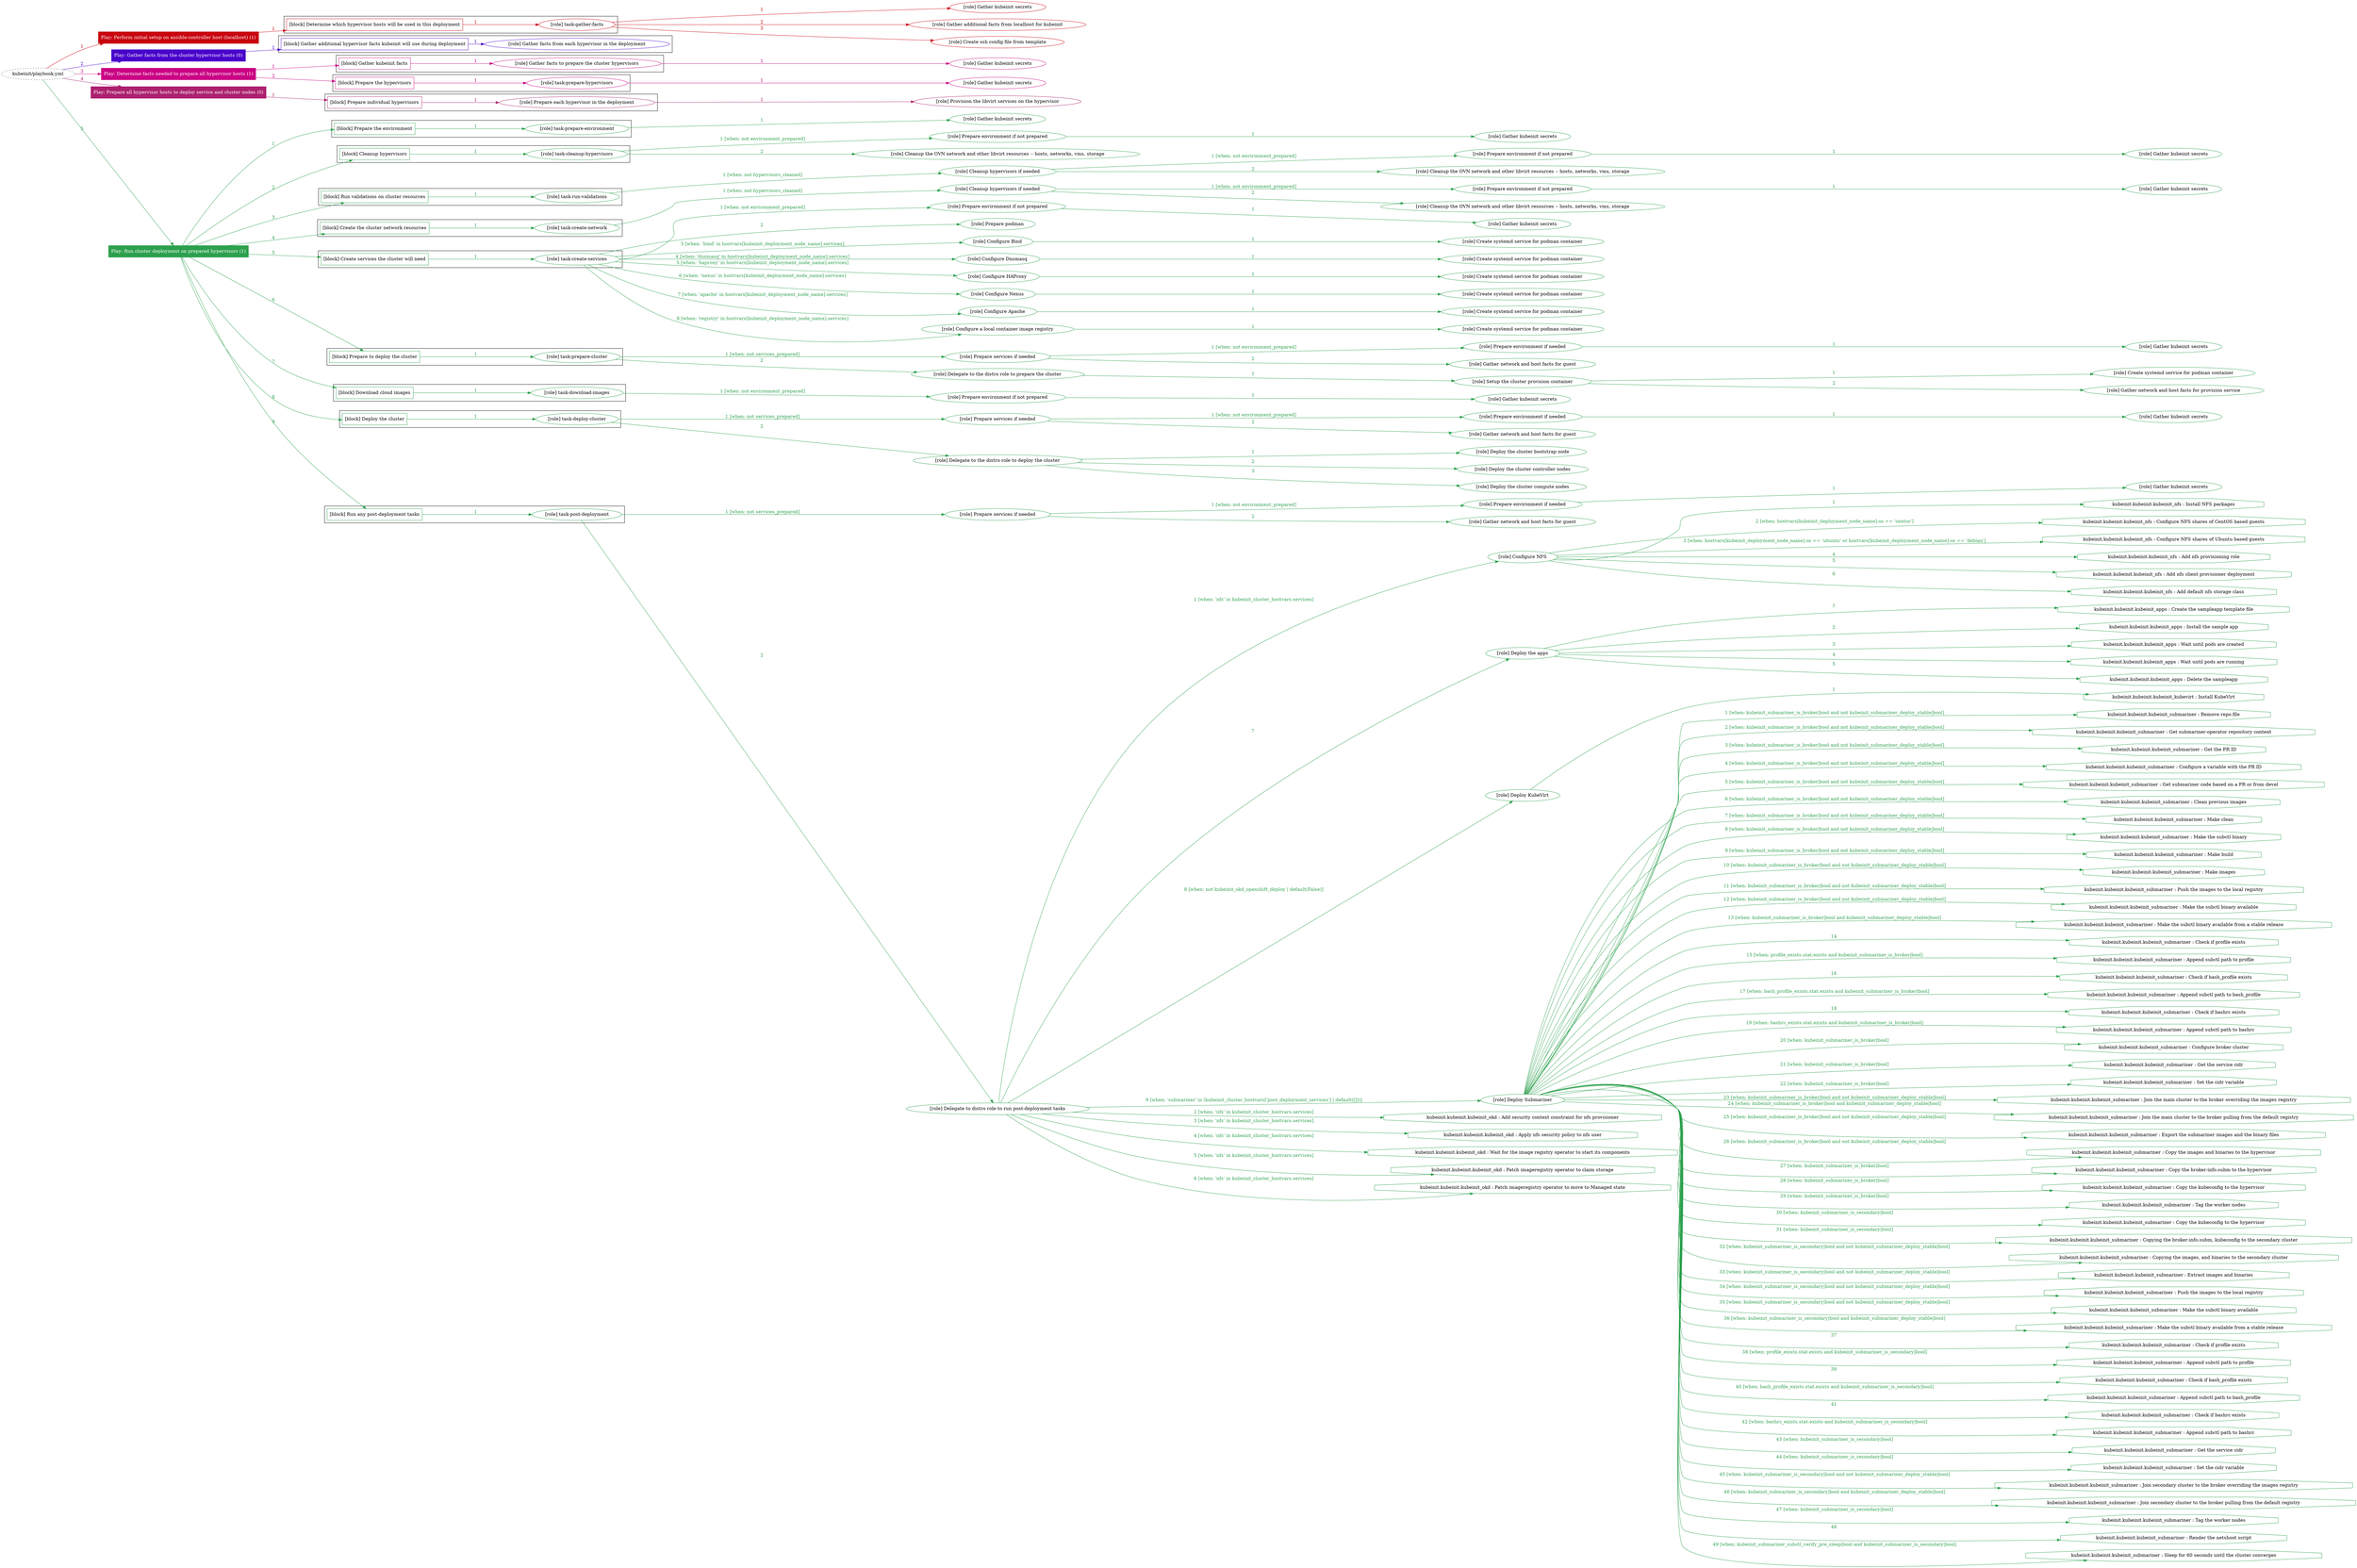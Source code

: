 digraph {
	graph [concentrate=true ordering=in rankdir=LR ratio=fill]
	edge [esep=5 sep=10]
	"kubeinit/playbook.yml" [URL="/home/runner/work/kubeinit/kubeinit/kubeinit/playbook.yml" id=playbook_39196d73 style=dotted]
	play_7c3a01b6 [label="Play: Perform initial setup on ansible-controller host (localhost) (1)" URL="/home/runner/work/kubeinit/kubeinit/kubeinit/playbook.yml" color="#c9030f" fontcolor="#ffffff" id=play_7c3a01b6 shape=box style=filled tooltip=localhost]
	"kubeinit/playbook.yml" -> play_7c3a01b6 [label="1 " color="#c9030f" fontcolor="#c9030f" id=edge_2b830fc4 labeltooltip="1 " tooltip="1 "]
	subgraph "Gather kubeinit secrets" {
		role_14fd64df [label="[role] Gather kubeinit secrets" URL="/home/runner/.ansible/collections/ansible_collections/kubeinit/kubeinit/roles/kubeinit_prepare/tasks/build_hypervisors_group.yml" color="#c9030f" id=role_14fd64df tooltip="Gather kubeinit secrets"]
	}
	subgraph "Gather additional facts from localhost for kubeinit" {
		role_abde0090 [label="[role] Gather additional facts from localhost for kubeinit" URL="/home/runner/.ansible/collections/ansible_collections/kubeinit/kubeinit/roles/kubeinit_prepare/tasks/build_hypervisors_group.yml" color="#c9030f" id=role_abde0090 tooltip="Gather additional facts from localhost for kubeinit"]
	}
	subgraph "Create ssh config file from template" {
		role_eb22d3ab [label="[role] Create ssh config file from template" URL="/home/runner/.ansible/collections/ansible_collections/kubeinit/kubeinit/roles/kubeinit_prepare/tasks/build_hypervisors_group.yml" color="#c9030f" id=role_eb22d3ab tooltip="Create ssh config file from template"]
	}
	subgraph "task-gather-facts" {
		role_9ab5fa3b [label="[role] task-gather-facts" URL="/home/runner/work/kubeinit/kubeinit/kubeinit/playbook.yml" color="#c9030f" id=role_9ab5fa3b tooltip="task-gather-facts"]
		role_9ab5fa3b -> role_14fd64df [label="1 " color="#c9030f" fontcolor="#c9030f" id=edge_8f7d308f labeltooltip="1 " tooltip="1 "]
		role_9ab5fa3b -> role_abde0090 [label="2 " color="#c9030f" fontcolor="#c9030f" id=edge_fcabb929 labeltooltip="2 " tooltip="2 "]
		role_9ab5fa3b -> role_eb22d3ab [label="3 " color="#c9030f" fontcolor="#c9030f" id=edge_e7ae7174 labeltooltip="3 " tooltip="3 "]
	}
	subgraph "Play: Perform initial setup on ansible-controller host (localhost) (1)" {
		play_7c3a01b6 -> block_d4162fd8 [label=1 color="#c9030f" fontcolor="#c9030f" id=edge_5932da7f labeltooltip=1 tooltip=1]
		subgraph cluster_block_d4162fd8 {
			block_d4162fd8 [label="[block] Determine which hypervisor hosts will be used in this deployment" URL="/home/runner/work/kubeinit/kubeinit/kubeinit/playbook.yml" color="#c9030f" id=block_d4162fd8 labeltooltip="Determine which hypervisor hosts will be used in this deployment" shape=box tooltip="Determine which hypervisor hosts will be used in this deployment"]
			block_d4162fd8 -> role_9ab5fa3b [label="1 " color="#c9030f" fontcolor="#c9030f" id=edge_722114ab labeltooltip="1 " tooltip="1 "]
		}
	}
	play_d82c77db [label="Play: Gather facts from the cluster hypervisor hosts (0)" URL="/home/runner/work/kubeinit/kubeinit/kubeinit/playbook.yml" color="#4901cb" fontcolor="#ffffff" id=play_d82c77db shape=box style=filled tooltip="Play: Gather facts from the cluster hypervisor hosts (0)"]
	"kubeinit/playbook.yml" -> play_d82c77db [label="2 " color="#4901cb" fontcolor="#4901cb" id=edge_f65097c7 labeltooltip="2 " tooltip="2 "]
	subgraph "Gather facts from each hypervisor in the deployment" {
		role_392a95f6 [label="[role] Gather facts from each hypervisor in the deployment" URL="/home/runner/work/kubeinit/kubeinit/kubeinit/playbook.yml" color="#4901cb" id=role_392a95f6 tooltip="Gather facts from each hypervisor in the deployment"]
	}
	subgraph "Play: Gather facts from the cluster hypervisor hosts (0)" {
		play_d82c77db -> block_a35d1b26 [label=1 color="#4901cb" fontcolor="#4901cb" id=edge_cf3b4878 labeltooltip=1 tooltip=1]
		subgraph cluster_block_a35d1b26 {
			block_a35d1b26 [label="[block] Gather additional hypervisor facts kubeinit will use during deployment" URL="/home/runner/work/kubeinit/kubeinit/kubeinit/playbook.yml" color="#4901cb" id=block_a35d1b26 labeltooltip="Gather additional hypervisor facts kubeinit will use during deployment" shape=box tooltip="Gather additional hypervisor facts kubeinit will use during deployment"]
			block_a35d1b26 -> role_392a95f6 [label="1 " color="#4901cb" fontcolor="#4901cb" id=edge_3fa2bc4b labeltooltip="1 " tooltip="1 "]
		}
	}
	play_cff60fc4 [label="Play: Determine facts needed to prepare all hypervisor hosts (1)" URL="/home/runner/work/kubeinit/kubeinit/kubeinit/playbook.yml" color="#ca0284" fontcolor="#ffffff" id=play_cff60fc4 shape=box style=filled tooltip=localhost]
	"kubeinit/playbook.yml" -> play_cff60fc4 [label="3 " color="#ca0284" fontcolor="#ca0284" id=edge_dba1d58d labeltooltip="3 " tooltip="3 "]
	subgraph "Gather kubeinit secrets" {
		role_254eda0c [label="[role] Gather kubeinit secrets" URL="/home/runner/.ansible/collections/ansible_collections/kubeinit/kubeinit/roles/kubeinit_prepare/tasks/gather_kubeinit_facts.yml" color="#ca0284" id=role_254eda0c tooltip="Gather kubeinit secrets"]
	}
	subgraph "Gather facts to prepare the cluster hypervisors" {
		role_249257e2 [label="[role] Gather facts to prepare the cluster hypervisors" URL="/home/runner/work/kubeinit/kubeinit/kubeinit/playbook.yml" color="#ca0284" id=role_249257e2 tooltip="Gather facts to prepare the cluster hypervisors"]
		role_249257e2 -> role_254eda0c [label="1 " color="#ca0284" fontcolor="#ca0284" id=edge_ecf7bf6c labeltooltip="1 " tooltip="1 "]
	}
	subgraph "Gather kubeinit secrets" {
		role_4661c345 [label="[role] Gather kubeinit secrets" URL="/home/runner/.ansible/collections/ansible_collections/kubeinit/kubeinit/roles/kubeinit_prepare/tasks/gather_kubeinit_facts.yml" color="#ca0284" id=role_4661c345 tooltip="Gather kubeinit secrets"]
	}
	subgraph "task-prepare-hypervisors" {
		role_29cc7c66 [label="[role] task-prepare-hypervisors" URL="/home/runner/work/kubeinit/kubeinit/kubeinit/playbook.yml" color="#ca0284" id=role_29cc7c66 tooltip="task-prepare-hypervisors"]
		role_29cc7c66 -> role_4661c345 [label="1 " color="#ca0284" fontcolor="#ca0284" id=edge_4556cef9 labeltooltip="1 " tooltip="1 "]
	}
	subgraph "Play: Determine facts needed to prepare all hypervisor hosts (1)" {
		play_cff60fc4 -> block_7f28db5a [label=1 color="#ca0284" fontcolor="#ca0284" id=edge_7c94351e labeltooltip=1 tooltip=1]
		subgraph cluster_block_7f28db5a {
			block_7f28db5a [label="[block] Gather kubeinit facts" URL="/home/runner/work/kubeinit/kubeinit/kubeinit/playbook.yml" color="#ca0284" id=block_7f28db5a labeltooltip="Gather kubeinit facts" shape=box tooltip="Gather kubeinit facts"]
			block_7f28db5a -> role_249257e2 [label="1 " color="#ca0284" fontcolor="#ca0284" id=edge_c83be25f labeltooltip="1 " tooltip="1 "]
		}
		play_cff60fc4 -> block_9a5340de [label=2 color="#ca0284" fontcolor="#ca0284" id=edge_51d48384 labeltooltip=2 tooltip=2]
		subgraph cluster_block_9a5340de {
			block_9a5340de [label="[block] Prepare the hypervisors" URL="/home/runner/work/kubeinit/kubeinit/kubeinit/playbook.yml" color="#ca0284" id=block_9a5340de labeltooltip="Prepare the hypervisors" shape=box tooltip="Prepare the hypervisors"]
			block_9a5340de -> role_29cc7c66 [label="1 " color="#ca0284" fontcolor="#ca0284" id=edge_825431bb labeltooltip="1 " tooltip="1 "]
		}
	}
	play_712f9ca2 [label="Play: Prepare all hypervisor hosts to deploy service and cluster nodes (0)" URL="/home/runner/work/kubeinit/kubeinit/kubeinit/playbook.yml" color="#ac206e" fontcolor="#ffffff" id=play_712f9ca2 shape=box style=filled tooltip="Play: Prepare all hypervisor hosts to deploy service and cluster nodes (0)"]
	"kubeinit/playbook.yml" -> play_712f9ca2 [label="4 " color="#ac206e" fontcolor="#ac206e" id=edge_d0f9d1c4 labeltooltip="4 " tooltip="4 "]
	subgraph "Provision the libvirt services on the hypervisor" {
		role_6234f1ab [label="[role] Provision the libvirt services on the hypervisor" URL="/home/runner/.ansible/collections/ansible_collections/kubeinit/kubeinit/roles/kubeinit_prepare/tasks/prepare_hypervisor.yml" color="#ac206e" id=role_6234f1ab tooltip="Provision the libvirt services on the hypervisor"]
	}
	subgraph "Prepare each hypervisor in the deployment" {
		role_02a078e2 [label="[role] Prepare each hypervisor in the deployment" URL="/home/runner/work/kubeinit/kubeinit/kubeinit/playbook.yml" color="#ac206e" id=role_02a078e2 tooltip="Prepare each hypervisor in the deployment"]
		role_02a078e2 -> role_6234f1ab [label="1 " color="#ac206e" fontcolor="#ac206e" id=edge_41afd2ca labeltooltip="1 " tooltip="1 "]
	}
	subgraph "Play: Prepare all hypervisor hosts to deploy service and cluster nodes (0)" {
		play_712f9ca2 -> block_60a95b5f [label=1 color="#ac206e" fontcolor="#ac206e" id=edge_9d6a1261 labeltooltip=1 tooltip=1]
		subgraph cluster_block_60a95b5f {
			block_60a95b5f [label="[block] Prepare individual hypervisors" URL="/home/runner/work/kubeinit/kubeinit/kubeinit/playbook.yml" color="#ac206e" id=block_60a95b5f labeltooltip="Prepare individual hypervisors" shape=box tooltip="Prepare individual hypervisors"]
			block_60a95b5f -> role_02a078e2 [label="1 " color="#ac206e" fontcolor="#ac206e" id=edge_0c2fbfa0 labeltooltip="1 " tooltip="1 "]
		}
	}
	play_b62ffa4a [label="Play: Run cluster deployment on prepared hypervisors (1)" URL="/home/runner/work/kubeinit/kubeinit/kubeinit/playbook.yml" color="#2ca04d" fontcolor="#ffffff" id=play_b62ffa4a shape=box style=filled tooltip=localhost]
	"kubeinit/playbook.yml" -> play_b62ffa4a [label="5 " color="#2ca04d" fontcolor="#2ca04d" id=edge_3ca96373 labeltooltip="5 " tooltip="5 "]
	subgraph "Gather kubeinit secrets" {
		role_54ea5923 [label="[role] Gather kubeinit secrets" URL="/home/runner/.ansible/collections/ansible_collections/kubeinit/kubeinit/roles/kubeinit_prepare/tasks/gather_kubeinit_facts.yml" color="#2ca04d" id=role_54ea5923 tooltip="Gather kubeinit secrets"]
	}
	subgraph "task-prepare-environment" {
		role_24630545 [label="[role] task-prepare-environment" URL="/home/runner/work/kubeinit/kubeinit/kubeinit/playbook.yml" color="#2ca04d" id=role_24630545 tooltip="task-prepare-environment"]
		role_24630545 -> role_54ea5923 [label="1 " color="#2ca04d" fontcolor="#2ca04d" id=edge_7b8c76ff labeltooltip="1 " tooltip="1 "]
	}
	subgraph "Gather kubeinit secrets" {
		role_3125bd82 [label="[role] Gather kubeinit secrets" URL="/home/runner/.ansible/collections/ansible_collections/kubeinit/kubeinit/roles/kubeinit_prepare/tasks/gather_kubeinit_facts.yml" color="#2ca04d" id=role_3125bd82 tooltip="Gather kubeinit secrets"]
	}
	subgraph "Prepare environment if not prepared" {
		role_dbdd03ba [label="[role] Prepare environment if not prepared" URL="/home/runner/.ansible/collections/ansible_collections/kubeinit/kubeinit/roles/kubeinit_prepare/tasks/cleanup_hypervisors.yml" color="#2ca04d" id=role_dbdd03ba tooltip="Prepare environment if not prepared"]
		role_dbdd03ba -> role_3125bd82 [label="1 " color="#2ca04d" fontcolor="#2ca04d" id=edge_66161c8a labeltooltip="1 " tooltip="1 "]
	}
	subgraph "Cleanup the OVN network and other libvirt resources -- hosts, networks, vms, storage" {
		role_710eb101 [label="[role] Cleanup the OVN network and other libvirt resources -- hosts, networks, vms, storage" URL="/home/runner/.ansible/collections/ansible_collections/kubeinit/kubeinit/roles/kubeinit_prepare/tasks/cleanup_hypervisors.yml" color="#2ca04d" id=role_710eb101 tooltip="Cleanup the OVN network and other libvirt resources -- hosts, networks, vms, storage"]
	}
	subgraph "task-cleanup-hypervisors" {
		role_2c5b9448 [label="[role] task-cleanup-hypervisors" URL="/home/runner/work/kubeinit/kubeinit/kubeinit/playbook.yml" color="#2ca04d" id=role_2c5b9448 tooltip="task-cleanup-hypervisors"]
		role_2c5b9448 -> role_dbdd03ba [label="1 [when: not environment_prepared]" color="#2ca04d" fontcolor="#2ca04d" id=edge_92b655f5 labeltooltip="1 [when: not environment_prepared]" tooltip="1 [when: not environment_prepared]"]
		role_2c5b9448 -> role_710eb101 [label="2 " color="#2ca04d" fontcolor="#2ca04d" id=edge_5940d04f labeltooltip="2 " tooltip="2 "]
	}
	subgraph "Gather kubeinit secrets" {
		role_b5b7ea03 [label="[role] Gather kubeinit secrets" URL="/home/runner/.ansible/collections/ansible_collections/kubeinit/kubeinit/roles/kubeinit_prepare/tasks/gather_kubeinit_facts.yml" color="#2ca04d" id=role_b5b7ea03 tooltip="Gather kubeinit secrets"]
	}
	subgraph "Prepare environment if not prepared" {
		role_15c26f37 [label="[role] Prepare environment if not prepared" URL="/home/runner/.ansible/collections/ansible_collections/kubeinit/kubeinit/roles/kubeinit_prepare/tasks/cleanup_hypervisors.yml" color="#2ca04d" id=role_15c26f37 tooltip="Prepare environment if not prepared"]
		role_15c26f37 -> role_b5b7ea03 [label="1 " color="#2ca04d" fontcolor="#2ca04d" id=edge_1a20f19d labeltooltip="1 " tooltip="1 "]
	}
	subgraph "Cleanup the OVN network and other libvirt resources -- hosts, networks, vms, storage" {
		role_681f308a [label="[role] Cleanup the OVN network and other libvirt resources -- hosts, networks, vms, storage" URL="/home/runner/.ansible/collections/ansible_collections/kubeinit/kubeinit/roles/kubeinit_prepare/tasks/cleanup_hypervisors.yml" color="#2ca04d" id=role_681f308a tooltip="Cleanup the OVN network and other libvirt resources -- hosts, networks, vms, storage"]
	}
	subgraph "Cleanup hypervisors if needed" {
		role_711ddc08 [label="[role] Cleanup hypervisors if needed" URL="/home/runner/.ansible/collections/ansible_collections/kubeinit/kubeinit/roles/kubeinit_validations/tasks/main.yml" color="#2ca04d" id=role_711ddc08 tooltip="Cleanup hypervisors if needed"]
		role_711ddc08 -> role_15c26f37 [label="1 [when: not environment_prepared]" color="#2ca04d" fontcolor="#2ca04d" id=edge_7de13d0c labeltooltip="1 [when: not environment_prepared]" tooltip="1 [when: not environment_prepared]"]
		role_711ddc08 -> role_681f308a [label="2 " color="#2ca04d" fontcolor="#2ca04d" id=edge_06ab27a0 labeltooltip="2 " tooltip="2 "]
	}
	subgraph "task-run-validations" {
		role_02a503e1 [label="[role] task-run-validations" URL="/home/runner/work/kubeinit/kubeinit/kubeinit/playbook.yml" color="#2ca04d" id=role_02a503e1 tooltip="task-run-validations"]
		role_02a503e1 -> role_711ddc08 [label="1 [when: not hypervisors_cleaned]" color="#2ca04d" fontcolor="#2ca04d" id=edge_5eb29175 labeltooltip="1 [when: not hypervisors_cleaned]" tooltip="1 [when: not hypervisors_cleaned]"]
	}
	subgraph "Gather kubeinit secrets" {
		role_dda0d0e8 [label="[role] Gather kubeinit secrets" URL="/home/runner/.ansible/collections/ansible_collections/kubeinit/kubeinit/roles/kubeinit_prepare/tasks/gather_kubeinit_facts.yml" color="#2ca04d" id=role_dda0d0e8 tooltip="Gather kubeinit secrets"]
	}
	subgraph "Prepare environment if not prepared" {
		role_9df5c853 [label="[role] Prepare environment if not prepared" URL="/home/runner/.ansible/collections/ansible_collections/kubeinit/kubeinit/roles/kubeinit_prepare/tasks/cleanup_hypervisors.yml" color="#2ca04d" id=role_9df5c853 tooltip="Prepare environment if not prepared"]
		role_9df5c853 -> role_dda0d0e8 [label="1 " color="#2ca04d" fontcolor="#2ca04d" id=edge_1fd4e874 labeltooltip="1 " tooltip="1 "]
	}
	subgraph "Cleanup the OVN network and other libvirt resources -- hosts, networks, vms, storage" {
		role_c86f76fd [label="[role] Cleanup the OVN network and other libvirt resources -- hosts, networks, vms, storage" URL="/home/runner/.ansible/collections/ansible_collections/kubeinit/kubeinit/roles/kubeinit_prepare/tasks/cleanup_hypervisors.yml" color="#2ca04d" id=role_c86f76fd tooltip="Cleanup the OVN network and other libvirt resources -- hosts, networks, vms, storage"]
	}
	subgraph "Cleanup hypervisors if needed" {
		role_6b623c46 [label="[role] Cleanup hypervisors if needed" URL="/home/runner/.ansible/collections/ansible_collections/kubeinit/kubeinit/roles/kubeinit_libvirt/tasks/create_network.yml" color="#2ca04d" id=role_6b623c46 tooltip="Cleanup hypervisors if needed"]
		role_6b623c46 -> role_9df5c853 [label="1 [when: not environment_prepared]" color="#2ca04d" fontcolor="#2ca04d" id=edge_5b73fd09 labeltooltip="1 [when: not environment_prepared]" tooltip="1 [when: not environment_prepared]"]
		role_6b623c46 -> role_c86f76fd [label="2 " color="#2ca04d" fontcolor="#2ca04d" id=edge_e3610803 labeltooltip="2 " tooltip="2 "]
	}
	subgraph "task-create-network" {
		role_3d37b856 [label="[role] task-create-network" URL="/home/runner/work/kubeinit/kubeinit/kubeinit/playbook.yml" color="#2ca04d" id=role_3d37b856 tooltip="task-create-network"]
		role_3d37b856 -> role_6b623c46 [label="1 [when: not hypervisors_cleaned]" color="#2ca04d" fontcolor="#2ca04d" id=edge_76ad9701 labeltooltip="1 [when: not hypervisors_cleaned]" tooltip="1 [when: not hypervisors_cleaned]"]
	}
	subgraph "Gather kubeinit secrets" {
		role_186a14ef [label="[role] Gather kubeinit secrets" URL="/home/runner/.ansible/collections/ansible_collections/kubeinit/kubeinit/roles/kubeinit_prepare/tasks/gather_kubeinit_facts.yml" color="#2ca04d" id=role_186a14ef tooltip="Gather kubeinit secrets"]
	}
	subgraph "Prepare environment if not prepared" {
		role_0085c222 [label="[role] Prepare environment if not prepared" URL="/home/runner/.ansible/collections/ansible_collections/kubeinit/kubeinit/roles/kubeinit_services/tasks/main.yml" color="#2ca04d" id=role_0085c222 tooltip="Prepare environment if not prepared"]
		role_0085c222 -> role_186a14ef [label="1 " color="#2ca04d" fontcolor="#2ca04d" id=edge_336851c7 labeltooltip="1 " tooltip="1 "]
	}
	subgraph "Prepare podman" {
		role_dcfe1c98 [label="[role] Prepare podman" URL="/home/runner/.ansible/collections/ansible_collections/kubeinit/kubeinit/roles/kubeinit_services/tasks/00_create_service_pod.yml" color="#2ca04d" id=role_dcfe1c98 tooltip="Prepare podman"]
	}
	subgraph "Create systemd service for podman container" {
		role_6f82098f [label="[role] Create systemd service for podman container" URL="/home/runner/.ansible/collections/ansible_collections/kubeinit/kubeinit/roles/kubeinit_bind/tasks/main.yml" color="#2ca04d" id=role_6f82098f tooltip="Create systemd service for podman container"]
	}
	subgraph "Configure Bind" {
		role_e4c0ee47 [label="[role] Configure Bind" URL="/home/runner/.ansible/collections/ansible_collections/kubeinit/kubeinit/roles/kubeinit_services/tasks/start_services_containers.yml" color="#2ca04d" id=role_e4c0ee47 tooltip="Configure Bind"]
		role_e4c0ee47 -> role_6f82098f [label="1 " color="#2ca04d" fontcolor="#2ca04d" id=edge_685cd92c labeltooltip="1 " tooltip="1 "]
	}
	subgraph "Create systemd service for podman container" {
		role_9ea73eab [label="[role] Create systemd service for podman container" URL="/home/runner/.ansible/collections/ansible_collections/kubeinit/kubeinit/roles/kubeinit_dnsmasq/tasks/main.yml" color="#2ca04d" id=role_9ea73eab tooltip="Create systemd service for podman container"]
	}
	subgraph "Configure Dnsmasq" {
		role_818dfc0f [label="[role] Configure Dnsmasq" URL="/home/runner/.ansible/collections/ansible_collections/kubeinit/kubeinit/roles/kubeinit_services/tasks/start_services_containers.yml" color="#2ca04d" id=role_818dfc0f tooltip="Configure Dnsmasq"]
		role_818dfc0f -> role_9ea73eab [label="1 " color="#2ca04d" fontcolor="#2ca04d" id=edge_a11fd34b labeltooltip="1 " tooltip="1 "]
	}
	subgraph "Create systemd service for podman container" {
		role_0e05a983 [label="[role] Create systemd service for podman container" URL="/home/runner/.ansible/collections/ansible_collections/kubeinit/kubeinit/roles/kubeinit_haproxy/tasks/main.yml" color="#2ca04d" id=role_0e05a983 tooltip="Create systemd service for podman container"]
	}
	subgraph "Configure HAProxy" {
		role_52f34246 [label="[role] Configure HAProxy" URL="/home/runner/.ansible/collections/ansible_collections/kubeinit/kubeinit/roles/kubeinit_services/tasks/start_services_containers.yml" color="#2ca04d" id=role_52f34246 tooltip="Configure HAProxy"]
		role_52f34246 -> role_0e05a983 [label="1 " color="#2ca04d" fontcolor="#2ca04d" id=edge_688b355c labeltooltip="1 " tooltip="1 "]
	}
	subgraph "Create systemd service for podman container" {
		role_c349818d [label="[role] Create systemd service for podman container" URL="/home/runner/.ansible/collections/ansible_collections/kubeinit/kubeinit/roles/kubeinit_nexus/tasks/main.yml" color="#2ca04d" id=role_c349818d tooltip="Create systemd service for podman container"]
	}
	subgraph "Configure Nexus" {
		role_1594fd8e [label="[role] Configure Nexus" URL="/home/runner/.ansible/collections/ansible_collections/kubeinit/kubeinit/roles/kubeinit_services/tasks/start_services_containers.yml" color="#2ca04d" id=role_1594fd8e tooltip="Configure Nexus"]
		role_1594fd8e -> role_c349818d [label="1 " color="#2ca04d" fontcolor="#2ca04d" id=edge_4c5c3a32 labeltooltip="1 " tooltip="1 "]
	}
	subgraph "Create systemd service for podman container" {
		role_8839a740 [label="[role] Create systemd service for podman container" URL="/home/runner/.ansible/collections/ansible_collections/kubeinit/kubeinit/roles/kubeinit_apache/tasks/main.yml" color="#2ca04d" id=role_8839a740 tooltip="Create systemd service for podman container"]
	}
	subgraph "Configure Apache" {
		role_21052330 [label="[role] Configure Apache" URL="/home/runner/.ansible/collections/ansible_collections/kubeinit/kubeinit/roles/kubeinit_services/tasks/start_services_containers.yml" color="#2ca04d" id=role_21052330 tooltip="Configure Apache"]
		role_21052330 -> role_8839a740 [label="1 " color="#2ca04d" fontcolor="#2ca04d" id=edge_3bc63a24 labeltooltip="1 " tooltip="1 "]
	}
	subgraph "Create systemd service for podman container" {
		role_7abf08b6 [label="[role] Create systemd service for podman container" URL="/home/runner/.ansible/collections/ansible_collections/kubeinit/kubeinit/roles/kubeinit_registry/tasks/main.yml" color="#2ca04d" id=role_7abf08b6 tooltip="Create systemd service for podman container"]
	}
	subgraph "Configure a local container image registry" {
		role_b3805314 [label="[role] Configure a local container image registry" URL="/home/runner/.ansible/collections/ansible_collections/kubeinit/kubeinit/roles/kubeinit_services/tasks/start_services_containers.yml" color="#2ca04d" id=role_b3805314 tooltip="Configure a local container image registry"]
		role_b3805314 -> role_7abf08b6 [label="1 " color="#2ca04d" fontcolor="#2ca04d" id=edge_7a263a51 labeltooltip="1 " tooltip="1 "]
	}
	subgraph "task-create-services" {
		role_bc9dd9cf [label="[role] task-create-services" URL="/home/runner/work/kubeinit/kubeinit/kubeinit/playbook.yml" color="#2ca04d" id=role_bc9dd9cf tooltip="task-create-services"]
		role_bc9dd9cf -> role_0085c222 [label="1 [when: not environment_prepared]" color="#2ca04d" fontcolor="#2ca04d" id=edge_db44093a labeltooltip="1 [when: not environment_prepared]" tooltip="1 [when: not environment_prepared]"]
		role_bc9dd9cf -> role_dcfe1c98 [label="2 " color="#2ca04d" fontcolor="#2ca04d" id=edge_70e8320e labeltooltip="2 " tooltip="2 "]
		role_bc9dd9cf -> role_e4c0ee47 [label="3 [when: 'bind' in hostvars[kubeinit_deployment_node_name].services]" color="#2ca04d" fontcolor="#2ca04d" id=edge_a54aabe1 labeltooltip="3 [when: 'bind' in hostvars[kubeinit_deployment_node_name].services]" tooltip="3 [when: 'bind' in hostvars[kubeinit_deployment_node_name].services]"]
		role_bc9dd9cf -> role_818dfc0f [label="4 [when: 'dnsmasq' in hostvars[kubeinit_deployment_node_name].services]" color="#2ca04d" fontcolor="#2ca04d" id=edge_26fe636a labeltooltip="4 [when: 'dnsmasq' in hostvars[kubeinit_deployment_node_name].services]" tooltip="4 [when: 'dnsmasq' in hostvars[kubeinit_deployment_node_name].services]"]
		role_bc9dd9cf -> role_52f34246 [label="5 [when: 'haproxy' in hostvars[kubeinit_deployment_node_name].services]" color="#2ca04d" fontcolor="#2ca04d" id=edge_23b5ad2d labeltooltip="5 [when: 'haproxy' in hostvars[kubeinit_deployment_node_name].services]" tooltip="5 [when: 'haproxy' in hostvars[kubeinit_deployment_node_name].services]"]
		role_bc9dd9cf -> role_1594fd8e [label="6 [when: 'nexus' in hostvars[kubeinit_deployment_node_name].services]" color="#2ca04d" fontcolor="#2ca04d" id=edge_f28f86c4 labeltooltip="6 [when: 'nexus' in hostvars[kubeinit_deployment_node_name].services]" tooltip="6 [when: 'nexus' in hostvars[kubeinit_deployment_node_name].services]"]
		role_bc9dd9cf -> role_21052330 [label="7 [when: 'apache' in hostvars[kubeinit_deployment_node_name].services]" color="#2ca04d" fontcolor="#2ca04d" id=edge_6f79ded6 labeltooltip="7 [when: 'apache' in hostvars[kubeinit_deployment_node_name].services]" tooltip="7 [when: 'apache' in hostvars[kubeinit_deployment_node_name].services]"]
		role_bc9dd9cf -> role_b3805314 [label="8 [when: 'registry' in hostvars[kubeinit_deployment_node_name].services]" color="#2ca04d" fontcolor="#2ca04d" id=edge_a7e0f64f labeltooltip="8 [when: 'registry' in hostvars[kubeinit_deployment_node_name].services]" tooltip="8 [when: 'registry' in hostvars[kubeinit_deployment_node_name].services]"]
	}
	subgraph "Gather kubeinit secrets" {
		role_b087aa9a [label="[role] Gather kubeinit secrets" URL="/home/runner/.ansible/collections/ansible_collections/kubeinit/kubeinit/roles/kubeinit_prepare/tasks/gather_kubeinit_facts.yml" color="#2ca04d" id=role_b087aa9a tooltip="Gather kubeinit secrets"]
	}
	subgraph "Prepare environment if needed" {
		role_21e8be45 [label="[role] Prepare environment if needed" URL="/home/runner/.ansible/collections/ansible_collections/kubeinit/kubeinit/roles/kubeinit_services/tasks/prepare_services.yml" color="#2ca04d" id=role_21e8be45 tooltip="Prepare environment if needed"]
		role_21e8be45 -> role_b087aa9a [label="1 " color="#2ca04d" fontcolor="#2ca04d" id=edge_b462b21d labeltooltip="1 " tooltip="1 "]
	}
	subgraph "Gather network and host facts for guest" {
		role_37f93e5d [label="[role] Gather network and host facts for guest" URL="/home/runner/.ansible/collections/ansible_collections/kubeinit/kubeinit/roles/kubeinit_services/tasks/prepare_services.yml" color="#2ca04d" id=role_37f93e5d tooltip="Gather network and host facts for guest"]
	}
	subgraph "Prepare services if needed" {
		role_bc9c2395 [label="[role] Prepare services if needed" URL="/home/runner/.ansible/collections/ansible_collections/kubeinit/kubeinit/roles/kubeinit_prepare/tasks/prepare_cluster.yml" color="#2ca04d" id=role_bc9c2395 tooltip="Prepare services if needed"]
		role_bc9c2395 -> role_21e8be45 [label="1 [when: not environment_prepared]" color="#2ca04d" fontcolor="#2ca04d" id=edge_29200fcd labeltooltip="1 [when: not environment_prepared]" tooltip="1 [when: not environment_prepared]"]
		role_bc9c2395 -> role_37f93e5d [label="2 " color="#2ca04d" fontcolor="#2ca04d" id=edge_63b51e9c labeltooltip="2 " tooltip="2 "]
	}
	subgraph "Create systemd service for podman container" {
		role_15fa05b3 [label="[role] Create systemd service for podman container" URL="/home/runner/.ansible/collections/ansible_collections/kubeinit/kubeinit/roles/kubeinit_services/tasks/create_provision_container.yml" color="#2ca04d" id=role_15fa05b3 tooltip="Create systemd service for podman container"]
	}
	subgraph "Gather network and host facts for provision service" {
		role_c2bb43a1 [label="[role] Gather network and host facts for provision service" URL="/home/runner/.ansible/collections/ansible_collections/kubeinit/kubeinit/roles/kubeinit_services/tasks/create_provision_container.yml" color="#2ca04d" id=role_c2bb43a1 tooltip="Gather network and host facts for provision service"]
	}
	subgraph "Setup the cluster provision container" {
		role_058cd4dc [label="[role] Setup the cluster provision container" URL="/home/runner/.ansible/collections/ansible_collections/kubeinit/kubeinit/roles/kubeinit_okd/tasks/prepare_cluster.yml" color="#2ca04d" id=role_058cd4dc tooltip="Setup the cluster provision container"]
		role_058cd4dc -> role_15fa05b3 [label="1 " color="#2ca04d" fontcolor="#2ca04d" id=edge_7cfba181 labeltooltip="1 " tooltip="1 "]
		role_058cd4dc -> role_c2bb43a1 [label="2 " color="#2ca04d" fontcolor="#2ca04d" id=edge_c07d4b52 labeltooltip="2 " tooltip="2 "]
	}
	subgraph "Delegate to the distro role to prepare the cluster" {
		role_6aef686d [label="[role] Delegate to the distro role to prepare the cluster" URL="/home/runner/.ansible/collections/ansible_collections/kubeinit/kubeinit/roles/kubeinit_prepare/tasks/prepare_cluster.yml" color="#2ca04d" id=role_6aef686d tooltip="Delegate to the distro role to prepare the cluster"]
		role_6aef686d -> role_058cd4dc [label="1 " color="#2ca04d" fontcolor="#2ca04d" id=edge_9bf5b44a labeltooltip="1 " tooltip="1 "]
	}
	subgraph "task-prepare-cluster" {
		role_438eaf1c [label="[role] task-prepare-cluster" URL="/home/runner/work/kubeinit/kubeinit/kubeinit/playbook.yml" color="#2ca04d" id=role_438eaf1c tooltip="task-prepare-cluster"]
		role_438eaf1c -> role_bc9c2395 [label="1 [when: not services_prepared]" color="#2ca04d" fontcolor="#2ca04d" id=edge_6e7bf03c labeltooltip="1 [when: not services_prepared]" tooltip="1 [when: not services_prepared]"]
		role_438eaf1c -> role_6aef686d [label="2 " color="#2ca04d" fontcolor="#2ca04d" id=edge_97f342a4 labeltooltip="2 " tooltip="2 "]
	}
	subgraph "Gather kubeinit secrets" {
		role_926d4d38 [label="[role] Gather kubeinit secrets" URL="/home/runner/.ansible/collections/ansible_collections/kubeinit/kubeinit/roles/kubeinit_prepare/tasks/gather_kubeinit_facts.yml" color="#2ca04d" id=role_926d4d38 tooltip="Gather kubeinit secrets"]
	}
	subgraph "Prepare environment if not prepared" {
		role_83805340 [label="[role] Prepare environment if not prepared" URL="/home/runner/.ansible/collections/ansible_collections/kubeinit/kubeinit/roles/kubeinit_libvirt/tasks/download_cloud_images.yml" color="#2ca04d" id=role_83805340 tooltip="Prepare environment if not prepared"]
		role_83805340 -> role_926d4d38 [label="1 " color="#2ca04d" fontcolor="#2ca04d" id=edge_bd836b69 labeltooltip="1 " tooltip="1 "]
	}
	subgraph "task-download-images" {
		role_71b5da12 [label="[role] task-download-images" URL="/home/runner/work/kubeinit/kubeinit/kubeinit/playbook.yml" color="#2ca04d" id=role_71b5da12 tooltip="task-download-images"]
		role_71b5da12 -> role_83805340 [label="1 [when: not environment_prepared]" color="#2ca04d" fontcolor="#2ca04d" id=edge_0dfeaf7a labeltooltip="1 [when: not environment_prepared]" tooltip="1 [when: not environment_prepared]"]
	}
	subgraph "Gather kubeinit secrets" {
		role_f4c95ae3 [label="[role] Gather kubeinit secrets" URL="/home/runner/.ansible/collections/ansible_collections/kubeinit/kubeinit/roles/kubeinit_prepare/tasks/gather_kubeinit_facts.yml" color="#2ca04d" id=role_f4c95ae3 tooltip="Gather kubeinit secrets"]
	}
	subgraph "Prepare environment if needed" {
		role_a7589830 [label="[role] Prepare environment if needed" URL="/home/runner/.ansible/collections/ansible_collections/kubeinit/kubeinit/roles/kubeinit_services/tasks/prepare_services.yml" color="#2ca04d" id=role_a7589830 tooltip="Prepare environment if needed"]
		role_a7589830 -> role_f4c95ae3 [label="1 " color="#2ca04d" fontcolor="#2ca04d" id=edge_907b27d4 labeltooltip="1 " tooltip="1 "]
	}
	subgraph "Gather network and host facts for guest" {
		role_9de6b815 [label="[role] Gather network and host facts for guest" URL="/home/runner/.ansible/collections/ansible_collections/kubeinit/kubeinit/roles/kubeinit_services/tasks/prepare_services.yml" color="#2ca04d" id=role_9de6b815 tooltip="Gather network and host facts for guest"]
	}
	subgraph "Prepare services if needed" {
		role_8858accf [label="[role] Prepare services if needed" URL="/home/runner/.ansible/collections/ansible_collections/kubeinit/kubeinit/roles/kubeinit_prepare/tasks/deploy_cluster.yml" color="#2ca04d" id=role_8858accf tooltip="Prepare services if needed"]
		role_8858accf -> role_a7589830 [label="1 [when: not environment_prepared]" color="#2ca04d" fontcolor="#2ca04d" id=edge_ca2a3d33 labeltooltip="1 [when: not environment_prepared]" tooltip="1 [when: not environment_prepared]"]
		role_8858accf -> role_9de6b815 [label="2 " color="#2ca04d" fontcolor="#2ca04d" id=edge_ecbe481a labeltooltip="2 " tooltip="2 "]
	}
	subgraph "Deploy the cluster bootstrap node" {
		role_a69f46b6 [label="[role] Deploy the cluster bootstrap node" URL="/home/runner/.ansible/collections/ansible_collections/kubeinit/kubeinit/roles/kubeinit_okd/tasks/main.yml" color="#2ca04d" id=role_a69f46b6 tooltip="Deploy the cluster bootstrap node"]
	}
	subgraph "Deploy the cluster controller nodes" {
		role_077c61e4 [label="[role] Deploy the cluster controller nodes" URL="/home/runner/.ansible/collections/ansible_collections/kubeinit/kubeinit/roles/kubeinit_okd/tasks/main.yml" color="#2ca04d" id=role_077c61e4 tooltip="Deploy the cluster controller nodes"]
	}
	subgraph "Deploy the cluster compute nodes" {
		role_2d6d3c3c [label="[role] Deploy the cluster compute nodes" URL="/home/runner/.ansible/collections/ansible_collections/kubeinit/kubeinit/roles/kubeinit_okd/tasks/main.yml" color="#2ca04d" id=role_2d6d3c3c tooltip="Deploy the cluster compute nodes"]
	}
	subgraph "Delegate to the distro role to deploy the cluster" {
		role_823b5f9a [label="[role] Delegate to the distro role to deploy the cluster" URL="/home/runner/.ansible/collections/ansible_collections/kubeinit/kubeinit/roles/kubeinit_prepare/tasks/deploy_cluster.yml" color="#2ca04d" id=role_823b5f9a tooltip="Delegate to the distro role to deploy the cluster"]
		role_823b5f9a -> role_a69f46b6 [label="1 " color="#2ca04d" fontcolor="#2ca04d" id=edge_e732d7bf labeltooltip="1 " tooltip="1 "]
		role_823b5f9a -> role_077c61e4 [label="2 " color="#2ca04d" fontcolor="#2ca04d" id=edge_9537e324 labeltooltip="2 " tooltip="2 "]
		role_823b5f9a -> role_2d6d3c3c [label="3 " color="#2ca04d" fontcolor="#2ca04d" id=edge_c72d9c09 labeltooltip="3 " tooltip="3 "]
	}
	subgraph "task-deploy-cluster" {
		role_c6e29b6b [label="[role] task-deploy-cluster" URL="/home/runner/work/kubeinit/kubeinit/kubeinit/playbook.yml" color="#2ca04d" id=role_c6e29b6b tooltip="task-deploy-cluster"]
		role_c6e29b6b -> role_8858accf [label="1 [when: not services_prepared]" color="#2ca04d" fontcolor="#2ca04d" id=edge_56e48df7 labeltooltip="1 [when: not services_prepared]" tooltip="1 [when: not services_prepared]"]
		role_c6e29b6b -> role_823b5f9a [label="2 " color="#2ca04d" fontcolor="#2ca04d" id=edge_88b34e93 labeltooltip="2 " tooltip="2 "]
	}
	subgraph "Gather kubeinit secrets" {
		role_519a2ca6 [label="[role] Gather kubeinit secrets" URL="/home/runner/.ansible/collections/ansible_collections/kubeinit/kubeinit/roles/kubeinit_prepare/tasks/gather_kubeinit_facts.yml" color="#2ca04d" id=role_519a2ca6 tooltip="Gather kubeinit secrets"]
	}
	subgraph "Prepare environment if needed" {
		role_03a98886 [label="[role] Prepare environment if needed" URL="/home/runner/.ansible/collections/ansible_collections/kubeinit/kubeinit/roles/kubeinit_services/tasks/prepare_services.yml" color="#2ca04d" id=role_03a98886 tooltip="Prepare environment if needed"]
		role_03a98886 -> role_519a2ca6 [label="1 " color="#2ca04d" fontcolor="#2ca04d" id=edge_04190ac0 labeltooltip="1 " tooltip="1 "]
	}
	subgraph "Gather network and host facts for guest" {
		role_7cade572 [label="[role] Gather network and host facts for guest" URL="/home/runner/.ansible/collections/ansible_collections/kubeinit/kubeinit/roles/kubeinit_services/tasks/prepare_services.yml" color="#2ca04d" id=role_7cade572 tooltip="Gather network and host facts for guest"]
	}
	subgraph "Prepare services if needed" {
		role_1b08e08f [label="[role] Prepare services if needed" URL="/home/runner/.ansible/collections/ansible_collections/kubeinit/kubeinit/roles/kubeinit_prepare/tasks/post_deployment.yml" color="#2ca04d" id=role_1b08e08f tooltip="Prepare services if needed"]
		role_1b08e08f -> role_03a98886 [label="1 [when: not environment_prepared]" color="#2ca04d" fontcolor="#2ca04d" id=edge_97f4209d labeltooltip="1 [when: not environment_prepared]" tooltip="1 [when: not environment_prepared]"]
		role_1b08e08f -> role_7cade572 [label="2 " color="#2ca04d" fontcolor="#2ca04d" id=edge_c2fbbff1 labeltooltip="2 " tooltip="2 "]
	}
	subgraph "Configure NFS" {
		role_655377b9 [label="[role] Configure NFS" URL="/home/runner/.ansible/collections/ansible_collections/kubeinit/kubeinit/roles/kubeinit_okd/tasks/post_deployment_tasks.yml" color="#2ca04d" id=role_655377b9 tooltip="Configure NFS"]
		task_d9824ff5 [label="kubeinit.kubeinit.kubeinit_nfs : Install NFS packages" URL="/home/runner/.ansible/collections/ansible_collections/kubeinit/kubeinit/roles/kubeinit_nfs/tasks/main.yml" color="#2ca04d" id=task_d9824ff5 shape=octagon tooltip="kubeinit.kubeinit.kubeinit_nfs : Install NFS packages"]
		role_655377b9 -> task_d9824ff5 [label="1 " color="#2ca04d" fontcolor="#2ca04d" id=edge_fe4bbd2f labeltooltip="1 " tooltip="1 "]
		task_1ff47907 [label="kubeinit.kubeinit.kubeinit_nfs : Configure NFS shares of CentOS based guests" URL="/home/runner/.ansible/collections/ansible_collections/kubeinit/kubeinit/roles/kubeinit_nfs/tasks/main.yml" color="#2ca04d" id=task_1ff47907 shape=octagon tooltip="kubeinit.kubeinit.kubeinit_nfs : Configure NFS shares of CentOS based guests"]
		role_655377b9 -> task_1ff47907 [label="2 [when: hostvars[kubeinit_deployment_node_name].os == 'centos']" color="#2ca04d" fontcolor="#2ca04d" id=edge_7fd55205 labeltooltip="2 [when: hostvars[kubeinit_deployment_node_name].os == 'centos']" tooltip="2 [when: hostvars[kubeinit_deployment_node_name].os == 'centos']"]
		task_fe8f948f [label="kubeinit.kubeinit.kubeinit_nfs : Configure NFS shares of Ubuntu based guests" URL="/home/runner/.ansible/collections/ansible_collections/kubeinit/kubeinit/roles/kubeinit_nfs/tasks/main.yml" color="#2ca04d" id=task_fe8f948f shape=octagon tooltip="kubeinit.kubeinit.kubeinit_nfs : Configure NFS shares of Ubuntu based guests"]
		role_655377b9 -> task_fe8f948f [label="3 [when: hostvars[kubeinit_deployment_node_name].os == 'ubuntu' or hostvars[kubeinit_deployment_node_name].os == 'debian']" color="#2ca04d" fontcolor="#2ca04d" id=edge_4e462050 labeltooltip="3 [when: hostvars[kubeinit_deployment_node_name].os == 'ubuntu' or hostvars[kubeinit_deployment_node_name].os == 'debian']" tooltip="3 [when: hostvars[kubeinit_deployment_node_name].os == 'ubuntu' or hostvars[kubeinit_deployment_node_name].os == 'debian']"]
		task_072d68c4 [label="kubeinit.kubeinit.kubeinit_nfs : Add nfs provisioning role" URL="/home/runner/.ansible/collections/ansible_collections/kubeinit/kubeinit/roles/kubeinit_nfs/tasks/main.yml" color="#2ca04d" id=task_072d68c4 shape=octagon tooltip="kubeinit.kubeinit.kubeinit_nfs : Add nfs provisioning role"]
		role_655377b9 -> task_072d68c4 [label="4 " color="#2ca04d" fontcolor="#2ca04d" id=edge_f3f41c5b labeltooltip="4 " tooltip="4 "]
		task_d184aa5e [label="kubeinit.kubeinit.kubeinit_nfs : Add nfs client provisioner deployment" URL="/home/runner/.ansible/collections/ansible_collections/kubeinit/kubeinit/roles/kubeinit_nfs/tasks/main.yml" color="#2ca04d" id=task_d184aa5e shape=octagon tooltip="kubeinit.kubeinit.kubeinit_nfs : Add nfs client provisioner deployment"]
		role_655377b9 -> task_d184aa5e [label="5 " color="#2ca04d" fontcolor="#2ca04d" id=edge_fa4c63e6 labeltooltip="5 " tooltip="5 "]
		task_e9dd9259 [label="kubeinit.kubeinit.kubeinit_nfs : Add default nfs storage class" URL="/home/runner/.ansible/collections/ansible_collections/kubeinit/kubeinit/roles/kubeinit_nfs/tasks/main.yml" color="#2ca04d" id=task_e9dd9259 shape=octagon tooltip="kubeinit.kubeinit.kubeinit_nfs : Add default nfs storage class"]
		role_655377b9 -> task_e9dd9259 [label="6 " color="#2ca04d" fontcolor="#2ca04d" id=edge_96551a74 labeltooltip="6 " tooltip="6 "]
	}
	subgraph "Deploy the apps" {
		role_13e585a0 [label="[role] Deploy the apps" URL="/home/runner/.ansible/collections/ansible_collections/kubeinit/kubeinit/roles/kubeinit_okd/tasks/post_deployment_tasks.yml" color="#2ca04d" id=role_13e585a0 tooltip="Deploy the apps"]
		task_89513678 [label="kubeinit.kubeinit.kubeinit_apps : Create the sampleapp template file" URL="/home/runner/.ansible/collections/ansible_collections/kubeinit/kubeinit/roles/kubeinit_apps/tasks/sampleapp.yml" color="#2ca04d" id=task_89513678 shape=octagon tooltip="kubeinit.kubeinit.kubeinit_apps : Create the sampleapp template file"]
		role_13e585a0 -> task_89513678 [label="1 " color="#2ca04d" fontcolor="#2ca04d" id=edge_d5fa152f labeltooltip="1 " tooltip="1 "]
		task_b0b7d0dd [label="kubeinit.kubeinit.kubeinit_apps : Install the sample app" URL="/home/runner/.ansible/collections/ansible_collections/kubeinit/kubeinit/roles/kubeinit_apps/tasks/sampleapp.yml" color="#2ca04d" id=task_b0b7d0dd shape=octagon tooltip="kubeinit.kubeinit.kubeinit_apps : Install the sample app"]
		role_13e585a0 -> task_b0b7d0dd [label="2 " color="#2ca04d" fontcolor="#2ca04d" id=edge_54a5474a labeltooltip="2 " tooltip="2 "]
		task_06e79eeb [label="kubeinit.kubeinit.kubeinit_apps : Wait until pods are created" URL="/home/runner/.ansible/collections/ansible_collections/kubeinit/kubeinit/roles/kubeinit_apps/tasks/sampleapp.yml" color="#2ca04d" id=task_06e79eeb shape=octagon tooltip="kubeinit.kubeinit.kubeinit_apps : Wait until pods are created"]
		role_13e585a0 -> task_06e79eeb [label="3 " color="#2ca04d" fontcolor="#2ca04d" id=edge_5e1414f8 labeltooltip="3 " tooltip="3 "]
		task_36cd5698 [label="kubeinit.kubeinit.kubeinit_apps : Wait until pods are running" URL="/home/runner/.ansible/collections/ansible_collections/kubeinit/kubeinit/roles/kubeinit_apps/tasks/sampleapp.yml" color="#2ca04d" id=task_36cd5698 shape=octagon tooltip="kubeinit.kubeinit.kubeinit_apps : Wait until pods are running"]
		role_13e585a0 -> task_36cd5698 [label="4 " color="#2ca04d" fontcolor="#2ca04d" id=edge_adf62612 labeltooltip="4 " tooltip="4 "]
		task_b70ce113 [label="kubeinit.kubeinit.kubeinit_apps : Delete the sampleapp" URL="/home/runner/.ansible/collections/ansible_collections/kubeinit/kubeinit/roles/kubeinit_apps/tasks/sampleapp.yml" color="#2ca04d" id=task_b70ce113 shape=octagon tooltip="kubeinit.kubeinit.kubeinit_apps : Delete the sampleapp"]
		role_13e585a0 -> task_b70ce113 [label="5 " color="#2ca04d" fontcolor="#2ca04d" id=edge_6d4d27e6 labeltooltip="5 " tooltip="5 "]
	}
	subgraph "Deploy KubeVirt" {
		role_0dedb1ff [label="[role] Deploy KubeVirt" URL="/home/runner/.ansible/collections/ansible_collections/kubeinit/kubeinit/roles/kubeinit_okd/tasks/post_deployment_tasks.yml" color="#2ca04d" id=role_0dedb1ff tooltip="Deploy KubeVirt"]
		task_a8a3efe7 [label="kubeinit.kubeinit.kubeinit_kubevirt : Install KubeVirt" URL="/home/runner/.ansible/collections/ansible_collections/kubeinit/kubeinit/roles/kubeinit_kubevirt/tasks/main.yml" color="#2ca04d" id=task_a8a3efe7 shape=octagon tooltip="kubeinit.kubeinit.kubeinit_kubevirt : Install KubeVirt"]
		role_0dedb1ff -> task_a8a3efe7 [label="1 " color="#2ca04d" fontcolor="#2ca04d" id=edge_24803d48 labeltooltip="1 " tooltip="1 "]
	}
	subgraph "Deploy Submariner" {
		role_2c0b041c [label="[role] Deploy Submariner" URL="/home/runner/.ansible/collections/ansible_collections/kubeinit/kubeinit/roles/kubeinit_okd/tasks/post_deployment_tasks.yml" color="#2ca04d" id=role_2c0b041c tooltip="Deploy Submariner"]
		task_75d1c11c [label="kubeinit.kubeinit.kubeinit_submariner : Remove repo file" URL="/home/runner/.ansible/collections/ansible_collections/kubeinit/kubeinit/roles/kubeinit_submariner/tasks/00_broker_deployment.yml" color="#2ca04d" id=task_75d1c11c shape=octagon tooltip="kubeinit.kubeinit.kubeinit_submariner : Remove repo file"]
		role_2c0b041c -> task_75d1c11c [label="1 [when: kubeinit_submariner_is_broker|bool and not kubeinit_submariner_deploy_stable|bool]" color="#2ca04d" fontcolor="#2ca04d" id=edge_624613ba labeltooltip="1 [when: kubeinit_submariner_is_broker|bool and not kubeinit_submariner_deploy_stable|bool]" tooltip="1 [when: kubeinit_submariner_is_broker|bool and not kubeinit_submariner_deploy_stable|bool]"]
		task_9c8a6467 [label="kubeinit.kubeinit.kubeinit_submariner : Get submariner-operator repository content" URL="/home/runner/.ansible/collections/ansible_collections/kubeinit/kubeinit/roles/kubeinit_submariner/tasks/00_broker_deployment.yml" color="#2ca04d" id=task_9c8a6467 shape=octagon tooltip="kubeinit.kubeinit.kubeinit_submariner : Get submariner-operator repository content"]
		role_2c0b041c -> task_9c8a6467 [label="2 [when: kubeinit_submariner_is_broker|bool and not kubeinit_submariner_deploy_stable|bool]" color="#2ca04d" fontcolor="#2ca04d" id=edge_f5e024d1 labeltooltip="2 [when: kubeinit_submariner_is_broker|bool and not kubeinit_submariner_deploy_stable|bool]" tooltip="2 [when: kubeinit_submariner_is_broker|bool and not kubeinit_submariner_deploy_stable|bool]"]
		task_8458234f [label="kubeinit.kubeinit.kubeinit_submariner : Get the PR ID" URL="/home/runner/.ansible/collections/ansible_collections/kubeinit/kubeinit/roles/kubeinit_submariner/tasks/00_broker_deployment.yml" color="#2ca04d" id=task_8458234f shape=octagon tooltip="kubeinit.kubeinit.kubeinit_submariner : Get the PR ID"]
		role_2c0b041c -> task_8458234f [label="3 [when: kubeinit_submariner_is_broker|bool and not kubeinit_submariner_deploy_stable|bool]" color="#2ca04d" fontcolor="#2ca04d" id=edge_d2b49973 labeltooltip="3 [when: kubeinit_submariner_is_broker|bool and not kubeinit_submariner_deploy_stable|bool]" tooltip="3 [when: kubeinit_submariner_is_broker|bool and not kubeinit_submariner_deploy_stable|bool]"]
		task_e58f5892 [label="kubeinit.kubeinit.kubeinit_submariner : Configure a variable with the PR ID" URL="/home/runner/.ansible/collections/ansible_collections/kubeinit/kubeinit/roles/kubeinit_submariner/tasks/00_broker_deployment.yml" color="#2ca04d" id=task_e58f5892 shape=octagon tooltip="kubeinit.kubeinit.kubeinit_submariner : Configure a variable with the PR ID"]
		role_2c0b041c -> task_e58f5892 [label="4 [when: kubeinit_submariner_is_broker|bool and not kubeinit_submariner_deploy_stable|bool]" color="#2ca04d" fontcolor="#2ca04d" id=edge_8a7f9e7d labeltooltip="4 [when: kubeinit_submariner_is_broker|bool and not kubeinit_submariner_deploy_stable|bool]" tooltip="4 [when: kubeinit_submariner_is_broker|bool and not kubeinit_submariner_deploy_stable|bool]"]
		task_2021563e [label="kubeinit.kubeinit.kubeinit_submariner : Get submariner code based on a PR or from devel" URL="/home/runner/.ansible/collections/ansible_collections/kubeinit/kubeinit/roles/kubeinit_submariner/tasks/00_broker_deployment.yml" color="#2ca04d" id=task_2021563e shape=octagon tooltip="kubeinit.kubeinit.kubeinit_submariner : Get submariner code based on a PR or from devel"]
		role_2c0b041c -> task_2021563e [label="5 [when: kubeinit_submariner_is_broker|bool and not kubeinit_submariner_deploy_stable|bool]" color="#2ca04d" fontcolor="#2ca04d" id=edge_83ef8e86 labeltooltip="5 [when: kubeinit_submariner_is_broker|bool and not kubeinit_submariner_deploy_stable|bool]" tooltip="5 [when: kubeinit_submariner_is_broker|bool and not kubeinit_submariner_deploy_stable|bool]"]
		task_38194b65 [label="kubeinit.kubeinit.kubeinit_submariner : Clean previous images" URL="/home/runner/.ansible/collections/ansible_collections/kubeinit/kubeinit/roles/kubeinit_submariner/tasks/00_broker_deployment.yml" color="#2ca04d" id=task_38194b65 shape=octagon tooltip="kubeinit.kubeinit.kubeinit_submariner : Clean previous images"]
		role_2c0b041c -> task_38194b65 [label="6 [when: kubeinit_submariner_is_broker|bool and not kubeinit_submariner_deploy_stable|bool]" color="#2ca04d" fontcolor="#2ca04d" id=edge_5831da3e labeltooltip="6 [when: kubeinit_submariner_is_broker|bool and not kubeinit_submariner_deploy_stable|bool]" tooltip="6 [when: kubeinit_submariner_is_broker|bool and not kubeinit_submariner_deploy_stable|bool]"]
		task_6ee6418f [label="kubeinit.kubeinit.kubeinit_submariner : Make clean" URL="/home/runner/.ansible/collections/ansible_collections/kubeinit/kubeinit/roles/kubeinit_submariner/tasks/00_broker_deployment.yml" color="#2ca04d" id=task_6ee6418f shape=octagon tooltip="kubeinit.kubeinit.kubeinit_submariner : Make clean"]
		role_2c0b041c -> task_6ee6418f [label="7 [when: kubeinit_submariner_is_broker|bool and not kubeinit_submariner_deploy_stable|bool]" color="#2ca04d" fontcolor="#2ca04d" id=edge_a3342e2f labeltooltip="7 [when: kubeinit_submariner_is_broker|bool and not kubeinit_submariner_deploy_stable|bool]" tooltip="7 [when: kubeinit_submariner_is_broker|bool and not kubeinit_submariner_deploy_stable|bool]"]
		task_67f069e2 [label="kubeinit.kubeinit.kubeinit_submariner : Make the subctl binary" URL="/home/runner/.ansible/collections/ansible_collections/kubeinit/kubeinit/roles/kubeinit_submariner/tasks/00_broker_deployment.yml" color="#2ca04d" id=task_67f069e2 shape=octagon tooltip="kubeinit.kubeinit.kubeinit_submariner : Make the subctl binary"]
		role_2c0b041c -> task_67f069e2 [label="8 [when: kubeinit_submariner_is_broker|bool and not kubeinit_submariner_deploy_stable|bool]" color="#2ca04d" fontcolor="#2ca04d" id=edge_b9919248 labeltooltip="8 [when: kubeinit_submariner_is_broker|bool and not kubeinit_submariner_deploy_stable|bool]" tooltip="8 [when: kubeinit_submariner_is_broker|bool and not kubeinit_submariner_deploy_stable|bool]"]
		task_8e046425 [label="kubeinit.kubeinit.kubeinit_submariner : Make build" URL="/home/runner/.ansible/collections/ansible_collections/kubeinit/kubeinit/roles/kubeinit_submariner/tasks/00_broker_deployment.yml" color="#2ca04d" id=task_8e046425 shape=octagon tooltip="kubeinit.kubeinit.kubeinit_submariner : Make build"]
		role_2c0b041c -> task_8e046425 [label="9 [when: kubeinit_submariner_is_broker|bool and not kubeinit_submariner_deploy_stable|bool]" color="#2ca04d" fontcolor="#2ca04d" id=edge_1cb310c1 labeltooltip="9 [when: kubeinit_submariner_is_broker|bool and not kubeinit_submariner_deploy_stable|bool]" tooltip="9 [when: kubeinit_submariner_is_broker|bool and not kubeinit_submariner_deploy_stable|bool]"]
		task_1a30d427 [label="kubeinit.kubeinit.kubeinit_submariner : Make images" URL="/home/runner/.ansible/collections/ansible_collections/kubeinit/kubeinit/roles/kubeinit_submariner/tasks/00_broker_deployment.yml" color="#2ca04d" id=task_1a30d427 shape=octagon tooltip="kubeinit.kubeinit.kubeinit_submariner : Make images"]
		role_2c0b041c -> task_1a30d427 [label="10 [when: kubeinit_submariner_is_broker|bool and not kubeinit_submariner_deploy_stable|bool]" color="#2ca04d" fontcolor="#2ca04d" id=edge_31c31b24 labeltooltip="10 [when: kubeinit_submariner_is_broker|bool and not kubeinit_submariner_deploy_stable|bool]" tooltip="10 [when: kubeinit_submariner_is_broker|bool and not kubeinit_submariner_deploy_stable|bool]"]
		task_0d92c192 [label="kubeinit.kubeinit.kubeinit_submariner : Push the images to the local registry" URL="/home/runner/.ansible/collections/ansible_collections/kubeinit/kubeinit/roles/kubeinit_submariner/tasks/00_broker_deployment.yml" color="#2ca04d" id=task_0d92c192 shape=octagon tooltip="kubeinit.kubeinit.kubeinit_submariner : Push the images to the local registry"]
		role_2c0b041c -> task_0d92c192 [label="11 [when: kubeinit_submariner_is_broker|bool and not kubeinit_submariner_deploy_stable|bool]" color="#2ca04d" fontcolor="#2ca04d" id=edge_a511118d labeltooltip="11 [when: kubeinit_submariner_is_broker|bool and not kubeinit_submariner_deploy_stable|bool]" tooltip="11 [when: kubeinit_submariner_is_broker|bool and not kubeinit_submariner_deploy_stable|bool]"]
		task_087e45d0 [label="kubeinit.kubeinit.kubeinit_submariner : Make the subctl binary available" URL="/home/runner/.ansible/collections/ansible_collections/kubeinit/kubeinit/roles/kubeinit_submariner/tasks/00_broker_deployment.yml" color="#2ca04d" id=task_087e45d0 shape=octagon tooltip="kubeinit.kubeinit.kubeinit_submariner : Make the subctl binary available"]
		role_2c0b041c -> task_087e45d0 [label="12 [when: kubeinit_submariner_is_broker|bool and not kubeinit_submariner_deploy_stable|bool]" color="#2ca04d" fontcolor="#2ca04d" id=edge_a8e1ede5 labeltooltip="12 [when: kubeinit_submariner_is_broker|bool and not kubeinit_submariner_deploy_stable|bool]" tooltip="12 [when: kubeinit_submariner_is_broker|bool and not kubeinit_submariner_deploy_stable|bool]"]
		task_ec214954 [label="kubeinit.kubeinit.kubeinit_submariner : Make the subctl binary available from a stable release" URL="/home/runner/.ansible/collections/ansible_collections/kubeinit/kubeinit/roles/kubeinit_submariner/tasks/00_broker_deployment.yml" color="#2ca04d" id=task_ec214954 shape=octagon tooltip="kubeinit.kubeinit.kubeinit_submariner : Make the subctl binary available from a stable release"]
		role_2c0b041c -> task_ec214954 [label="13 [when: kubeinit_submariner_is_broker|bool and kubeinit_submariner_deploy_stable|bool]" color="#2ca04d" fontcolor="#2ca04d" id=edge_d0898cdb labeltooltip="13 [when: kubeinit_submariner_is_broker|bool and kubeinit_submariner_deploy_stable|bool]" tooltip="13 [when: kubeinit_submariner_is_broker|bool and kubeinit_submariner_deploy_stable|bool]"]
		task_62d0f72e [label="kubeinit.kubeinit.kubeinit_submariner : Check if profile exists" URL="/home/runner/.ansible/collections/ansible_collections/kubeinit/kubeinit/roles/kubeinit_submariner/tasks/00_broker_deployment.yml" color="#2ca04d" id=task_62d0f72e shape=octagon tooltip="kubeinit.kubeinit.kubeinit_submariner : Check if profile exists"]
		role_2c0b041c -> task_62d0f72e [label="14 " color="#2ca04d" fontcolor="#2ca04d" id=edge_9438b598 labeltooltip="14 " tooltip="14 "]
		task_6d9fcd48 [label="kubeinit.kubeinit.kubeinit_submariner : Append subctl path to profile" URL="/home/runner/.ansible/collections/ansible_collections/kubeinit/kubeinit/roles/kubeinit_submariner/tasks/00_broker_deployment.yml" color="#2ca04d" id=task_6d9fcd48 shape=octagon tooltip="kubeinit.kubeinit.kubeinit_submariner : Append subctl path to profile"]
		role_2c0b041c -> task_6d9fcd48 [label="15 [when: profile_exists.stat.exists and kubeinit_submariner_is_broker|bool]" color="#2ca04d" fontcolor="#2ca04d" id=edge_e41ab94f labeltooltip="15 [when: profile_exists.stat.exists and kubeinit_submariner_is_broker|bool]" tooltip="15 [when: profile_exists.stat.exists and kubeinit_submariner_is_broker|bool]"]
		task_de587064 [label="kubeinit.kubeinit.kubeinit_submariner : Check if bash_profile exists" URL="/home/runner/.ansible/collections/ansible_collections/kubeinit/kubeinit/roles/kubeinit_submariner/tasks/00_broker_deployment.yml" color="#2ca04d" id=task_de587064 shape=octagon tooltip="kubeinit.kubeinit.kubeinit_submariner : Check if bash_profile exists"]
		role_2c0b041c -> task_de587064 [label="16 " color="#2ca04d" fontcolor="#2ca04d" id=edge_20903505 labeltooltip="16 " tooltip="16 "]
		task_e1a24095 [label="kubeinit.kubeinit.kubeinit_submariner : Append subctl path to bash_profile" URL="/home/runner/.ansible/collections/ansible_collections/kubeinit/kubeinit/roles/kubeinit_submariner/tasks/00_broker_deployment.yml" color="#2ca04d" id=task_e1a24095 shape=octagon tooltip="kubeinit.kubeinit.kubeinit_submariner : Append subctl path to bash_profile"]
		role_2c0b041c -> task_e1a24095 [label="17 [when: bash_profile_exists.stat.exists and kubeinit_submariner_is_broker|bool]" color="#2ca04d" fontcolor="#2ca04d" id=edge_50a45b01 labeltooltip="17 [when: bash_profile_exists.stat.exists and kubeinit_submariner_is_broker|bool]" tooltip="17 [when: bash_profile_exists.stat.exists and kubeinit_submariner_is_broker|bool]"]
		task_0f510bd4 [label="kubeinit.kubeinit.kubeinit_submariner : Check if bashrc exists" URL="/home/runner/.ansible/collections/ansible_collections/kubeinit/kubeinit/roles/kubeinit_submariner/tasks/00_broker_deployment.yml" color="#2ca04d" id=task_0f510bd4 shape=octagon tooltip="kubeinit.kubeinit.kubeinit_submariner : Check if bashrc exists"]
		role_2c0b041c -> task_0f510bd4 [label="18 " color="#2ca04d" fontcolor="#2ca04d" id=edge_8d367b0b labeltooltip="18 " tooltip="18 "]
		task_c16317b9 [label="kubeinit.kubeinit.kubeinit_submariner : Append subctl path to bashrc" URL="/home/runner/.ansible/collections/ansible_collections/kubeinit/kubeinit/roles/kubeinit_submariner/tasks/00_broker_deployment.yml" color="#2ca04d" id=task_c16317b9 shape=octagon tooltip="kubeinit.kubeinit.kubeinit_submariner : Append subctl path to bashrc"]
		role_2c0b041c -> task_c16317b9 [label="19 [when: bashrc_exists.stat.exists and kubeinit_submariner_is_broker|bool]" color="#2ca04d" fontcolor="#2ca04d" id=edge_5dfd9604 labeltooltip="19 [when: bashrc_exists.stat.exists and kubeinit_submariner_is_broker|bool]" tooltip="19 [when: bashrc_exists.stat.exists and kubeinit_submariner_is_broker|bool]"]
		task_3ee89aa7 [label="kubeinit.kubeinit.kubeinit_submariner : Configure broker cluster" URL="/home/runner/.ansible/collections/ansible_collections/kubeinit/kubeinit/roles/kubeinit_submariner/tasks/00_broker_deployment.yml" color="#2ca04d" id=task_3ee89aa7 shape=octagon tooltip="kubeinit.kubeinit.kubeinit_submariner : Configure broker cluster"]
		role_2c0b041c -> task_3ee89aa7 [label="20 [when: kubeinit_submariner_is_broker|bool]" color="#2ca04d" fontcolor="#2ca04d" id=edge_bfb6a0b0 labeltooltip="20 [when: kubeinit_submariner_is_broker|bool]" tooltip="20 [when: kubeinit_submariner_is_broker|bool]"]
		task_e765970a [label="kubeinit.kubeinit.kubeinit_submariner : Get the service cidr" URL="/home/runner/.ansible/collections/ansible_collections/kubeinit/kubeinit/roles/kubeinit_submariner/tasks/00_broker_deployment.yml" color="#2ca04d" id=task_e765970a shape=octagon tooltip="kubeinit.kubeinit.kubeinit_submariner : Get the service cidr"]
		role_2c0b041c -> task_e765970a [label="21 [when: kubeinit_submariner_is_broker|bool]" color="#2ca04d" fontcolor="#2ca04d" id=edge_a0f9636c labeltooltip="21 [when: kubeinit_submariner_is_broker|bool]" tooltip="21 [when: kubeinit_submariner_is_broker|bool]"]
		task_862c1bfb [label="kubeinit.kubeinit.kubeinit_submariner : Set the cidr variable" URL="/home/runner/.ansible/collections/ansible_collections/kubeinit/kubeinit/roles/kubeinit_submariner/tasks/00_broker_deployment.yml" color="#2ca04d" id=task_862c1bfb shape=octagon tooltip="kubeinit.kubeinit.kubeinit_submariner : Set the cidr variable"]
		role_2c0b041c -> task_862c1bfb [label="22 [when: kubeinit_submariner_is_broker|bool]" color="#2ca04d" fontcolor="#2ca04d" id=edge_5ecf1548 labeltooltip="22 [when: kubeinit_submariner_is_broker|bool]" tooltip="22 [when: kubeinit_submariner_is_broker|bool]"]
		task_4e385cff [label="kubeinit.kubeinit.kubeinit_submariner : Join the main cluster to the broker overriding the images registry" URL="/home/runner/.ansible/collections/ansible_collections/kubeinit/kubeinit/roles/kubeinit_submariner/tasks/00_broker_deployment.yml" color="#2ca04d" id=task_4e385cff shape=octagon tooltip="kubeinit.kubeinit.kubeinit_submariner : Join the main cluster to the broker overriding the images registry"]
		role_2c0b041c -> task_4e385cff [label="23 [when: kubeinit_submariner_is_broker|bool and not kubeinit_submariner_deploy_stable|bool]" color="#2ca04d" fontcolor="#2ca04d" id=edge_90f6442a labeltooltip="23 [when: kubeinit_submariner_is_broker|bool and not kubeinit_submariner_deploy_stable|bool]" tooltip="23 [when: kubeinit_submariner_is_broker|bool and not kubeinit_submariner_deploy_stable|bool]"]
		task_72606ec2 [label="kubeinit.kubeinit.kubeinit_submariner : Join the main cluster to the broker pulling from the default registry" URL="/home/runner/.ansible/collections/ansible_collections/kubeinit/kubeinit/roles/kubeinit_submariner/tasks/00_broker_deployment.yml" color="#2ca04d" id=task_72606ec2 shape=octagon tooltip="kubeinit.kubeinit.kubeinit_submariner : Join the main cluster to the broker pulling from the default registry"]
		role_2c0b041c -> task_72606ec2 [label="24 [when: kubeinit_submariner_is_broker|bool and kubeinit_submariner_deploy_stable|bool]" color="#2ca04d" fontcolor="#2ca04d" id=edge_9b7a3437 labeltooltip="24 [when: kubeinit_submariner_is_broker|bool and kubeinit_submariner_deploy_stable|bool]" tooltip="24 [when: kubeinit_submariner_is_broker|bool and kubeinit_submariner_deploy_stable|bool]"]
		task_c863cc0c [label="kubeinit.kubeinit.kubeinit_submariner : Export the submariner images and the binary files" URL="/home/runner/.ansible/collections/ansible_collections/kubeinit/kubeinit/roles/kubeinit_submariner/tasks/00_broker_deployment.yml" color="#2ca04d" id=task_c863cc0c shape=octagon tooltip="kubeinit.kubeinit.kubeinit_submariner : Export the submariner images and the binary files"]
		role_2c0b041c -> task_c863cc0c [label="25 [when: kubeinit_submariner_is_broker|bool and not kubeinit_submariner_deploy_stable|bool]" color="#2ca04d" fontcolor="#2ca04d" id=edge_a9cd6d27 labeltooltip="25 [when: kubeinit_submariner_is_broker|bool and not kubeinit_submariner_deploy_stable|bool]" tooltip="25 [when: kubeinit_submariner_is_broker|bool and not kubeinit_submariner_deploy_stable|bool]"]
		task_5129acea [label="kubeinit.kubeinit.kubeinit_submariner : Copy the images and binaries to the hypervisor" URL="/home/runner/.ansible/collections/ansible_collections/kubeinit/kubeinit/roles/kubeinit_submariner/tasks/00_broker_deployment.yml" color="#2ca04d" id=task_5129acea shape=octagon tooltip="kubeinit.kubeinit.kubeinit_submariner : Copy the images and binaries to the hypervisor"]
		role_2c0b041c -> task_5129acea [label="26 [when: kubeinit_submariner_is_broker|bool and not kubeinit_submariner_deploy_stable|bool]" color="#2ca04d" fontcolor="#2ca04d" id=edge_70e10a04 labeltooltip="26 [when: kubeinit_submariner_is_broker|bool and not kubeinit_submariner_deploy_stable|bool]" tooltip="26 [when: kubeinit_submariner_is_broker|bool and not kubeinit_submariner_deploy_stable|bool]"]
		task_c5edd820 [label="kubeinit.kubeinit.kubeinit_submariner : Copy the broker-info.subm to the hypervisor" URL="/home/runner/.ansible/collections/ansible_collections/kubeinit/kubeinit/roles/kubeinit_submariner/tasks/00_broker_deployment.yml" color="#2ca04d" id=task_c5edd820 shape=octagon tooltip="kubeinit.kubeinit.kubeinit_submariner : Copy the broker-info.subm to the hypervisor"]
		role_2c0b041c -> task_c5edd820 [label="27 [when: kubeinit_submariner_is_broker|bool]" color="#2ca04d" fontcolor="#2ca04d" id=edge_71445af7 labeltooltip="27 [when: kubeinit_submariner_is_broker|bool]" tooltip="27 [when: kubeinit_submariner_is_broker|bool]"]
		task_b650b6fa [label="kubeinit.kubeinit.kubeinit_submariner : Copy the kubeconfig to the hypervisor" URL="/home/runner/.ansible/collections/ansible_collections/kubeinit/kubeinit/roles/kubeinit_submariner/tasks/00_broker_deployment.yml" color="#2ca04d" id=task_b650b6fa shape=octagon tooltip="kubeinit.kubeinit.kubeinit_submariner : Copy the kubeconfig to the hypervisor"]
		role_2c0b041c -> task_b650b6fa [label="28 [when: kubeinit_submariner_is_broker|bool]" color="#2ca04d" fontcolor="#2ca04d" id=edge_3146e7f0 labeltooltip="28 [when: kubeinit_submariner_is_broker|bool]" tooltip="28 [when: kubeinit_submariner_is_broker|bool]"]
		task_96f55e64 [label="kubeinit.kubeinit.kubeinit_submariner : Tag the worker nodes" URL="/home/runner/.ansible/collections/ansible_collections/kubeinit/kubeinit/roles/kubeinit_submariner/tasks/00_broker_deployment.yml" color="#2ca04d" id=task_96f55e64 shape=octagon tooltip="kubeinit.kubeinit.kubeinit_submariner : Tag the worker nodes"]
		role_2c0b041c -> task_96f55e64 [label="29 [when: kubeinit_submariner_is_broker|bool]" color="#2ca04d" fontcolor="#2ca04d" id=edge_48dd6d2b labeltooltip="29 [when: kubeinit_submariner_is_broker|bool]" tooltip="29 [when: kubeinit_submariner_is_broker|bool]"]
		task_29198e68 [label="kubeinit.kubeinit.kubeinit_submariner : Copy the kubeconfig to the hypervisor" URL="/home/runner/.ansible/collections/ansible_collections/kubeinit/kubeinit/roles/kubeinit_submariner/tasks/10_secondary_deployment.yml" color="#2ca04d" id=task_29198e68 shape=octagon tooltip="kubeinit.kubeinit.kubeinit_submariner : Copy the kubeconfig to the hypervisor"]
		role_2c0b041c -> task_29198e68 [label="30 [when: kubeinit_submariner_is_secondary|bool]" color="#2ca04d" fontcolor="#2ca04d" id=edge_337c5a9a labeltooltip="30 [when: kubeinit_submariner_is_secondary|bool]" tooltip="30 [when: kubeinit_submariner_is_secondary|bool]"]
		task_ef4db440 [label="kubeinit.kubeinit.kubeinit_submariner : Copying the broker-info.subm, kubeconfig to the secondary cluster" URL="/home/runner/.ansible/collections/ansible_collections/kubeinit/kubeinit/roles/kubeinit_submariner/tasks/10_secondary_deployment.yml" color="#2ca04d" id=task_ef4db440 shape=octagon tooltip="kubeinit.kubeinit.kubeinit_submariner : Copying the broker-info.subm, kubeconfig to the secondary cluster"]
		role_2c0b041c -> task_ef4db440 [label="31 [when: kubeinit_submariner_is_secondary|bool]" color="#2ca04d" fontcolor="#2ca04d" id=edge_e723e592 labeltooltip="31 [when: kubeinit_submariner_is_secondary|bool]" tooltip="31 [when: kubeinit_submariner_is_secondary|bool]"]
		task_0383dcc8 [label="kubeinit.kubeinit.kubeinit_submariner : Copying the images, and binaries to the secondary cluster" URL="/home/runner/.ansible/collections/ansible_collections/kubeinit/kubeinit/roles/kubeinit_submariner/tasks/10_secondary_deployment.yml" color="#2ca04d" id=task_0383dcc8 shape=octagon tooltip="kubeinit.kubeinit.kubeinit_submariner : Copying the images, and binaries to the secondary cluster"]
		role_2c0b041c -> task_0383dcc8 [label="32 [when: kubeinit_submariner_is_secondary|bool and not kubeinit_submariner_deploy_stable|bool]" color="#2ca04d" fontcolor="#2ca04d" id=edge_938c65a4 labeltooltip="32 [when: kubeinit_submariner_is_secondary|bool and not kubeinit_submariner_deploy_stable|bool]" tooltip="32 [when: kubeinit_submariner_is_secondary|bool and not kubeinit_submariner_deploy_stable|bool]"]
		task_a8750c7d [label="kubeinit.kubeinit.kubeinit_submariner : Extract images and binaries" URL="/home/runner/.ansible/collections/ansible_collections/kubeinit/kubeinit/roles/kubeinit_submariner/tasks/10_secondary_deployment.yml" color="#2ca04d" id=task_a8750c7d shape=octagon tooltip="kubeinit.kubeinit.kubeinit_submariner : Extract images and binaries"]
		role_2c0b041c -> task_a8750c7d [label="33 [when: kubeinit_submariner_is_secondary|bool and not kubeinit_submariner_deploy_stable|bool]" color="#2ca04d" fontcolor="#2ca04d" id=edge_6ae82bc4 labeltooltip="33 [when: kubeinit_submariner_is_secondary|bool and not kubeinit_submariner_deploy_stable|bool]" tooltip="33 [when: kubeinit_submariner_is_secondary|bool and not kubeinit_submariner_deploy_stable|bool]"]
		task_82fc9ec3 [label="kubeinit.kubeinit.kubeinit_submariner : Push the images to the local registry" URL="/home/runner/.ansible/collections/ansible_collections/kubeinit/kubeinit/roles/kubeinit_submariner/tasks/10_secondary_deployment.yml" color="#2ca04d" id=task_82fc9ec3 shape=octagon tooltip="kubeinit.kubeinit.kubeinit_submariner : Push the images to the local registry"]
		role_2c0b041c -> task_82fc9ec3 [label="34 [when: kubeinit_submariner_is_secondary|bool and not kubeinit_submariner_deploy_stable|bool]" color="#2ca04d" fontcolor="#2ca04d" id=edge_a5e473e9 labeltooltip="34 [when: kubeinit_submariner_is_secondary|bool and not kubeinit_submariner_deploy_stable|bool]" tooltip="34 [when: kubeinit_submariner_is_secondary|bool and not kubeinit_submariner_deploy_stable|bool]"]
		task_8800d529 [label="kubeinit.kubeinit.kubeinit_submariner : Make the subctl binary available" URL="/home/runner/.ansible/collections/ansible_collections/kubeinit/kubeinit/roles/kubeinit_submariner/tasks/10_secondary_deployment.yml" color="#2ca04d" id=task_8800d529 shape=octagon tooltip="kubeinit.kubeinit.kubeinit_submariner : Make the subctl binary available"]
		role_2c0b041c -> task_8800d529 [label="35 [when: kubeinit_submariner_is_secondary|bool and not kubeinit_submariner_deploy_stable|bool]" color="#2ca04d" fontcolor="#2ca04d" id=edge_fcfc3aa9 labeltooltip="35 [when: kubeinit_submariner_is_secondary|bool and not kubeinit_submariner_deploy_stable|bool]" tooltip="35 [when: kubeinit_submariner_is_secondary|bool and not kubeinit_submariner_deploy_stable|bool]"]
		task_7f9dd2a5 [label="kubeinit.kubeinit.kubeinit_submariner : Make the subctl binary available from a stable release" URL="/home/runner/.ansible/collections/ansible_collections/kubeinit/kubeinit/roles/kubeinit_submariner/tasks/10_secondary_deployment.yml" color="#2ca04d" id=task_7f9dd2a5 shape=octagon tooltip="kubeinit.kubeinit.kubeinit_submariner : Make the subctl binary available from a stable release"]
		role_2c0b041c -> task_7f9dd2a5 [label="36 [when: kubeinit_submariner_is_secondary|bool and kubeinit_submariner_deploy_stable|bool]" color="#2ca04d" fontcolor="#2ca04d" id=edge_b483ce9a labeltooltip="36 [when: kubeinit_submariner_is_secondary|bool and kubeinit_submariner_deploy_stable|bool]" tooltip="36 [when: kubeinit_submariner_is_secondary|bool and kubeinit_submariner_deploy_stable|bool]"]
		task_c89519a2 [label="kubeinit.kubeinit.kubeinit_submariner : Check if profile exists" URL="/home/runner/.ansible/collections/ansible_collections/kubeinit/kubeinit/roles/kubeinit_submariner/tasks/10_secondary_deployment.yml" color="#2ca04d" id=task_c89519a2 shape=octagon tooltip="kubeinit.kubeinit.kubeinit_submariner : Check if profile exists"]
		role_2c0b041c -> task_c89519a2 [label="37 " color="#2ca04d" fontcolor="#2ca04d" id=edge_43460d7a labeltooltip="37 " tooltip="37 "]
		task_fe23b64d [label="kubeinit.kubeinit.kubeinit_submariner : Append subctl path to profile" URL="/home/runner/.ansible/collections/ansible_collections/kubeinit/kubeinit/roles/kubeinit_submariner/tasks/10_secondary_deployment.yml" color="#2ca04d" id=task_fe23b64d shape=octagon tooltip="kubeinit.kubeinit.kubeinit_submariner : Append subctl path to profile"]
		role_2c0b041c -> task_fe23b64d [label="38 [when: profile_exists.stat.exists and kubeinit_submariner_is_secondary|bool]" color="#2ca04d" fontcolor="#2ca04d" id=edge_05b53374 labeltooltip="38 [when: profile_exists.stat.exists and kubeinit_submariner_is_secondary|bool]" tooltip="38 [when: profile_exists.stat.exists and kubeinit_submariner_is_secondary|bool]"]
		task_63702d46 [label="kubeinit.kubeinit.kubeinit_submariner : Check if bash_profile exists" URL="/home/runner/.ansible/collections/ansible_collections/kubeinit/kubeinit/roles/kubeinit_submariner/tasks/10_secondary_deployment.yml" color="#2ca04d" id=task_63702d46 shape=octagon tooltip="kubeinit.kubeinit.kubeinit_submariner : Check if bash_profile exists"]
		role_2c0b041c -> task_63702d46 [label="39 " color="#2ca04d" fontcolor="#2ca04d" id=edge_e8af2c7a labeltooltip="39 " tooltip="39 "]
		task_5faab82f [label="kubeinit.kubeinit.kubeinit_submariner : Append subctl path to bash_profile" URL="/home/runner/.ansible/collections/ansible_collections/kubeinit/kubeinit/roles/kubeinit_submariner/tasks/10_secondary_deployment.yml" color="#2ca04d" id=task_5faab82f shape=octagon tooltip="kubeinit.kubeinit.kubeinit_submariner : Append subctl path to bash_profile"]
		role_2c0b041c -> task_5faab82f [label="40 [when: bash_profile_exists.stat.exists and kubeinit_submariner_is_secondary|bool]" color="#2ca04d" fontcolor="#2ca04d" id=edge_69b1f3b0 labeltooltip="40 [when: bash_profile_exists.stat.exists and kubeinit_submariner_is_secondary|bool]" tooltip="40 [when: bash_profile_exists.stat.exists and kubeinit_submariner_is_secondary|bool]"]
		task_4c84fe2a [label="kubeinit.kubeinit.kubeinit_submariner : Check if bashrc exists" URL="/home/runner/.ansible/collections/ansible_collections/kubeinit/kubeinit/roles/kubeinit_submariner/tasks/10_secondary_deployment.yml" color="#2ca04d" id=task_4c84fe2a shape=octagon tooltip="kubeinit.kubeinit.kubeinit_submariner : Check if bashrc exists"]
		role_2c0b041c -> task_4c84fe2a [label="41 " color="#2ca04d" fontcolor="#2ca04d" id=edge_003f75d7 labeltooltip="41 " tooltip="41 "]
		task_85773770 [label="kubeinit.kubeinit.kubeinit_submariner : Append subctl path to bashrc" URL="/home/runner/.ansible/collections/ansible_collections/kubeinit/kubeinit/roles/kubeinit_submariner/tasks/10_secondary_deployment.yml" color="#2ca04d" id=task_85773770 shape=octagon tooltip="kubeinit.kubeinit.kubeinit_submariner : Append subctl path to bashrc"]
		role_2c0b041c -> task_85773770 [label="42 [when: bashrc_exists.stat.exists and kubeinit_submariner_is_secondary|bool]" color="#2ca04d" fontcolor="#2ca04d" id=edge_40342621 labeltooltip="42 [when: bashrc_exists.stat.exists and kubeinit_submariner_is_secondary|bool]" tooltip="42 [when: bashrc_exists.stat.exists and kubeinit_submariner_is_secondary|bool]"]
		task_2356d083 [label="kubeinit.kubeinit.kubeinit_submariner : Get the service cidr" URL="/home/runner/.ansible/collections/ansible_collections/kubeinit/kubeinit/roles/kubeinit_submariner/tasks/10_secondary_deployment.yml" color="#2ca04d" id=task_2356d083 shape=octagon tooltip="kubeinit.kubeinit.kubeinit_submariner : Get the service cidr"]
		role_2c0b041c -> task_2356d083 [label="43 [when: kubeinit_submariner_is_secondary|bool]" color="#2ca04d" fontcolor="#2ca04d" id=edge_022ac6f2 labeltooltip="43 [when: kubeinit_submariner_is_secondary|bool]" tooltip="43 [when: kubeinit_submariner_is_secondary|bool]"]
		task_6d391fba [label="kubeinit.kubeinit.kubeinit_submariner : Set the cidr variable" URL="/home/runner/.ansible/collections/ansible_collections/kubeinit/kubeinit/roles/kubeinit_submariner/tasks/10_secondary_deployment.yml" color="#2ca04d" id=task_6d391fba shape=octagon tooltip="kubeinit.kubeinit.kubeinit_submariner : Set the cidr variable"]
		role_2c0b041c -> task_6d391fba [label="44 [when: kubeinit_submariner_is_secondary|bool]" color="#2ca04d" fontcolor="#2ca04d" id=edge_9eff8636 labeltooltip="44 [when: kubeinit_submariner_is_secondary|bool]" tooltip="44 [when: kubeinit_submariner_is_secondary|bool]"]
		task_e7b715b5 [label="kubeinit.kubeinit.kubeinit_submariner : Join secondary cluster to the broker overriding the images registry" URL="/home/runner/.ansible/collections/ansible_collections/kubeinit/kubeinit/roles/kubeinit_submariner/tasks/10_secondary_deployment.yml" color="#2ca04d" id=task_e7b715b5 shape=octagon tooltip="kubeinit.kubeinit.kubeinit_submariner : Join secondary cluster to the broker overriding the images registry"]
		role_2c0b041c -> task_e7b715b5 [label="45 [when: kubeinit_submariner_is_secondary|bool and not kubeinit_submariner_deploy_stable|bool]" color="#2ca04d" fontcolor="#2ca04d" id=edge_2608a876 labeltooltip="45 [when: kubeinit_submariner_is_secondary|bool and not kubeinit_submariner_deploy_stable|bool]" tooltip="45 [when: kubeinit_submariner_is_secondary|bool and not kubeinit_submariner_deploy_stable|bool]"]
		task_6c108842 [label="kubeinit.kubeinit.kubeinit_submariner : Join secondary cluster to the broker pulling from the default registry" URL="/home/runner/.ansible/collections/ansible_collections/kubeinit/kubeinit/roles/kubeinit_submariner/tasks/10_secondary_deployment.yml" color="#2ca04d" id=task_6c108842 shape=octagon tooltip="kubeinit.kubeinit.kubeinit_submariner : Join secondary cluster to the broker pulling from the default registry"]
		role_2c0b041c -> task_6c108842 [label="46 [when: kubeinit_submariner_is_secondary|bool and kubeinit_submariner_deploy_stable|bool]" color="#2ca04d" fontcolor="#2ca04d" id=edge_67989812 labeltooltip="46 [when: kubeinit_submariner_is_secondary|bool and kubeinit_submariner_deploy_stable|bool]" tooltip="46 [when: kubeinit_submariner_is_secondary|bool and kubeinit_submariner_deploy_stable|bool]"]
		task_88c020e3 [label="kubeinit.kubeinit.kubeinit_submariner : Tag the worker nodes" URL="/home/runner/.ansible/collections/ansible_collections/kubeinit/kubeinit/roles/kubeinit_submariner/tasks/10_secondary_deployment.yml" color="#2ca04d" id=task_88c020e3 shape=octagon tooltip="kubeinit.kubeinit.kubeinit_submariner : Tag the worker nodes"]
		role_2c0b041c -> task_88c020e3 [label="47 [when: kubeinit_submariner_is_secondary|bool]" color="#2ca04d" fontcolor="#2ca04d" id=edge_7c0d5c32 labeltooltip="47 [when: kubeinit_submariner_is_secondary|bool]" tooltip="47 [when: kubeinit_submariner_is_secondary|bool]"]
		task_c55bc905 [label="kubeinit.kubeinit.kubeinit_submariner : Render the netshoot script" URL="/home/runner/.ansible/collections/ansible_collections/kubeinit/kubeinit/roles/kubeinit_submariner/tasks/20_check_connection.yml" color="#2ca04d" id=task_c55bc905 shape=octagon tooltip="kubeinit.kubeinit.kubeinit_submariner : Render the netshoot script"]
		role_2c0b041c -> task_c55bc905 [label="48 " color="#2ca04d" fontcolor="#2ca04d" id=edge_f2fd63c6 labeltooltip="48 " tooltip="48 "]
		task_b8d38000 [label="kubeinit.kubeinit.kubeinit_submariner : Sleep for 60 seconds until the cluster converges" URL="/home/runner/.ansible/collections/ansible_collections/kubeinit/kubeinit/roles/kubeinit_submariner/tasks/30_subctl_verify.yml" color="#2ca04d" id=task_b8d38000 shape=octagon tooltip="kubeinit.kubeinit.kubeinit_submariner : Sleep for 60 seconds until the cluster converges"]
		role_2c0b041c -> task_b8d38000 [label="49 [when: kubeinit_submariner_subctl_verify_pre_sleep|bool and kubeinit_submariner_is_secondary|bool]" color="#2ca04d" fontcolor="#2ca04d" id=edge_d5aa8045 labeltooltip="49 [when: kubeinit_submariner_subctl_verify_pre_sleep|bool and kubeinit_submariner_is_secondary|bool]" tooltip="49 [when: kubeinit_submariner_subctl_verify_pre_sleep|bool and kubeinit_submariner_is_secondary|bool]"]
	}
	subgraph "Delegate to distro role to run post-deployment tasks" {
		role_bd7d725f [label="[role] Delegate to distro role to run post-deployment tasks" URL="/home/runner/.ansible/collections/ansible_collections/kubeinit/kubeinit/roles/kubeinit_prepare/tasks/post_deployment.yml" color="#2ca04d" id=role_bd7d725f tooltip="Delegate to distro role to run post-deployment tasks"]
		role_bd7d725f -> role_655377b9 [label="1 [when: 'nfs' in kubeinit_cluster_hostvars.services]" color="#2ca04d" fontcolor="#2ca04d" id=edge_f4818fd3 labeltooltip="1 [when: 'nfs' in kubeinit_cluster_hostvars.services]" tooltip="1 [when: 'nfs' in kubeinit_cluster_hostvars.services]"]
		task_436d0c18 [label="kubeinit.kubeinit.kubeinit_okd : Add security context constraint for nfs provisioner" URL="/home/runner/.ansible/collections/ansible_collections/kubeinit/kubeinit/roles/kubeinit_okd/tasks/post_deployment_tasks.yml" color="#2ca04d" id=task_436d0c18 shape=octagon tooltip="kubeinit.kubeinit.kubeinit_okd : Add security context constraint for nfs provisioner"]
		role_bd7d725f -> task_436d0c18 [label="2 [when: 'nfs' in kubeinit_cluster_hostvars.services]" color="#2ca04d" fontcolor="#2ca04d" id=edge_8a14b691 labeltooltip="2 [when: 'nfs' in kubeinit_cluster_hostvars.services]" tooltip="2 [when: 'nfs' in kubeinit_cluster_hostvars.services]"]
		task_50dd9daa [label="kubeinit.kubeinit.kubeinit_okd : Apply nfs security policy to nfs user" URL="/home/runner/.ansible/collections/ansible_collections/kubeinit/kubeinit/roles/kubeinit_okd/tasks/post_deployment_tasks.yml" color="#2ca04d" id=task_50dd9daa shape=octagon tooltip="kubeinit.kubeinit.kubeinit_okd : Apply nfs security policy to nfs user"]
		role_bd7d725f -> task_50dd9daa [label="3 [when: 'nfs' in kubeinit_cluster_hostvars.services]" color="#2ca04d" fontcolor="#2ca04d" id=edge_4947f8ec labeltooltip="3 [when: 'nfs' in kubeinit_cluster_hostvars.services]" tooltip="3 [when: 'nfs' in kubeinit_cluster_hostvars.services]"]
		task_66021bf0 [label="kubeinit.kubeinit.kubeinit_okd : Wait for the image registry operator to start its components" URL="/home/runner/.ansible/collections/ansible_collections/kubeinit/kubeinit/roles/kubeinit_okd/tasks/post_deployment_tasks.yml" color="#2ca04d" id=task_66021bf0 shape=octagon tooltip="kubeinit.kubeinit.kubeinit_okd : Wait for the image registry operator to start its components"]
		role_bd7d725f -> task_66021bf0 [label="4 [when: 'nfs' in kubeinit_cluster_hostvars.services]" color="#2ca04d" fontcolor="#2ca04d" id=edge_eca46352 labeltooltip="4 [when: 'nfs' in kubeinit_cluster_hostvars.services]" tooltip="4 [when: 'nfs' in kubeinit_cluster_hostvars.services]"]
		task_16d0011f [label="kubeinit.kubeinit.kubeinit_okd : Patch imageregistry operator to claim storage" URL="/home/runner/.ansible/collections/ansible_collections/kubeinit/kubeinit/roles/kubeinit_okd/tasks/post_deployment_tasks.yml" color="#2ca04d" id=task_16d0011f shape=octagon tooltip="kubeinit.kubeinit.kubeinit_okd : Patch imageregistry operator to claim storage"]
		role_bd7d725f -> task_16d0011f [label="5 [when: 'nfs' in kubeinit_cluster_hostvars.services]" color="#2ca04d" fontcolor="#2ca04d" id=edge_cf92bc49 labeltooltip="5 [when: 'nfs' in kubeinit_cluster_hostvars.services]" tooltip="5 [when: 'nfs' in kubeinit_cluster_hostvars.services]"]
		task_e0d40f96 [label="kubeinit.kubeinit.kubeinit_okd : Patch imageregistry operator to move to Managed state" URL="/home/runner/.ansible/collections/ansible_collections/kubeinit/kubeinit/roles/kubeinit_okd/tasks/post_deployment_tasks.yml" color="#2ca04d" id=task_e0d40f96 shape=octagon tooltip="kubeinit.kubeinit.kubeinit_okd : Patch imageregistry operator to move to Managed state"]
		role_bd7d725f -> task_e0d40f96 [label="6 [when: 'nfs' in kubeinit_cluster_hostvars.services]" color="#2ca04d" fontcolor="#2ca04d" id=edge_aed85c48 labeltooltip="6 [when: 'nfs' in kubeinit_cluster_hostvars.services]" tooltip="6 [when: 'nfs' in kubeinit_cluster_hostvars.services]"]
		role_bd7d725f -> role_13e585a0 [label="7 " color="#2ca04d" fontcolor="#2ca04d" id=edge_2451f07c labeltooltip="7 " tooltip="7 "]
		role_bd7d725f -> role_0dedb1ff [label="8 [when: not kubeinit_okd_openshift_deploy | default(False)]" color="#2ca04d" fontcolor="#2ca04d" id=edge_18463bbf labeltooltip="8 [when: not kubeinit_okd_openshift_deploy | default(False)]" tooltip="8 [when: not kubeinit_okd_openshift_deploy | default(False)]"]
		role_bd7d725f -> role_2c0b041c [label="9 [when: 'submariner' in (kubeinit_cluster_hostvars['post_deployment_services'] | default([]))]" color="#2ca04d" fontcolor="#2ca04d" id=edge_5bd3ced5 labeltooltip="9 [when: 'submariner' in (kubeinit_cluster_hostvars['post_deployment_services'] | default([]))]" tooltip="9 [when: 'submariner' in (kubeinit_cluster_hostvars['post_deployment_services'] | default([]))]"]
	}
	subgraph "task-post-deployment" {
		role_4f2b8c60 [label="[role] task-post-deployment" URL="/home/runner/work/kubeinit/kubeinit/kubeinit/playbook.yml" color="#2ca04d" id=role_4f2b8c60 tooltip="task-post-deployment"]
		role_4f2b8c60 -> role_1b08e08f [label="1 [when: not services_prepared]" color="#2ca04d" fontcolor="#2ca04d" id=edge_039b1dd1 labeltooltip="1 [when: not services_prepared]" tooltip="1 [when: not services_prepared]"]
		role_4f2b8c60 -> role_bd7d725f [label="2 " color="#2ca04d" fontcolor="#2ca04d" id=edge_2eb8c63c labeltooltip="2 " tooltip="2 "]
	}
	subgraph "Play: Run cluster deployment on prepared hypervisors (1)" {
		play_b62ffa4a -> block_1738796d [label=1 color="#2ca04d" fontcolor="#2ca04d" id=edge_f1b650f3 labeltooltip=1 tooltip=1]
		subgraph cluster_block_1738796d {
			block_1738796d [label="[block] Prepare the environment" URL="/home/runner/work/kubeinit/kubeinit/kubeinit/playbook.yml" color="#2ca04d" id=block_1738796d labeltooltip="Prepare the environment" shape=box tooltip="Prepare the environment"]
			block_1738796d -> role_24630545 [label="1 " color="#2ca04d" fontcolor="#2ca04d" id=edge_d86f0bbe labeltooltip="1 " tooltip="1 "]
		}
		play_b62ffa4a -> block_d9358bfb [label=2 color="#2ca04d" fontcolor="#2ca04d" id=edge_74bbc87c labeltooltip=2 tooltip=2]
		subgraph cluster_block_d9358bfb {
			block_d9358bfb [label="[block] Cleanup hypervisors" URL="/home/runner/work/kubeinit/kubeinit/kubeinit/playbook.yml" color="#2ca04d" id=block_d9358bfb labeltooltip="Cleanup hypervisors" shape=box tooltip="Cleanup hypervisors"]
			block_d9358bfb -> role_2c5b9448 [label="1 " color="#2ca04d" fontcolor="#2ca04d" id=edge_1a629395 labeltooltip="1 " tooltip="1 "]
		}
		play_b62ffa4a -> block_95471b16 [label=3 color="#2ca04d" fontcolor="#2ca04d" id=edge_b4d75641 labeltooltip=3 tooltip=3]
		subgraph cluster_block_95471b16 {
			block_95471b16 [label="[block] Run validations on cluster resources" URL="/home/runner/work/kubeinit/kubeinit/kubeinit/playbook.yml" color="#2ca04d" id=block_95471b16 labeltooltip="Run validations on cluster resources" shape=box tooltip="Run validations on cluster resources"]
			block_95471b16 -> role_02a503e1 [label="1 " color="#2ca04d" fontcolor="#2ca04d" id=edge_8cd1da19 labeltooltip="1 " tooltip="1 "]
		}
		play_b62ffa4a -> block_b4c7bc2b [label=4 color="#2ca04d" fontcolor="#2ca04d" id=edge_e7c3c670 labeltooltip=4 tooltip=4]
		subgraph cluster_block_b4c7bc2b {
			block_b4c7bc2b [label="[block] Create the cluster network resources" URL="/home/runner/work/kubeinit/kubeinit/kubeinit/playbook.yml" color="#2ca04d" id=block_b4c7bc2b labeltooltip="Create the cluster network resources" shape=box tooltip="Create the cluster network resources"]
			block_b4c7bc2b -> role_3d37b856 [label="1 " color="#2ca04d" fontcolor="#2ca04d" id=edge_8c450d7c labeltooltip="1 " tooltip="1 "]
		}
		play_b62ffa4a -> block_00283f2a [label=5 color="#2ca04d" fontcolor="#2ca04d" id=edge_5a4e61db labeltooltip=5 tooltip=5]
		subgraph cluster_block_00283f2a {
			block_00283f2a [label="[block] Create services the cluster will need" URL="/home/runner/work/kubeinit/kubeinit/kubeinit/playbook.yml" color="#2ca04d" id=block_00283f2a labeltooltip="Create services the cluster will need" shape=box tooltip="Create services the cluster will need"]
			block_00283f2a -> role_bc9dd9cf [label="1 " color="#2ca04d" fontcolor="#2ca04d" id=edge_f9c43f3f labeltooltip="1 " tooltip="1 "]
		}
		play_b62ffa4a -> block_16880497 [label=6 color="#2ca04d" fontcolor="#2ca04d" id=edge_cd5752c6 labeltooltip=6 tooltip=6]
		subgraph cluster_block_16880497 {
			block_16880497 [label="[block] Prepare to deploy the cluster" URL="/home/runner/work/kubeinit/kubeinit/kubeinit/playbook.yml" color="#2ca04d" id=block_16880497 labeltooltip="Prepare to deploy the cluster" shape=box tooltip="Prepare to deploy the cluster"]
			block_16880497 -> role_438eaf1c [label="1 " color="#2ca04d" fontcolor="#2ca04d" id=edge_9bf62a32 labeltooltip="1 " tooltip="1 "]
		}
		play_b62ffa4a -> block_395ffb42 [label=7 color="#2ca04d" fontcolor="#2ca04d" id=edge_24e375f8 labeltooltip=7 tooltip=7]
		subgraph cluster_block_395ffb42 {
			block_395ffb42 [label="[block] Download cloud images" URL="/home/runner/work/kubeinit/kubeinit/kubeinit/playbook.yml" color="#2ca04d" id=block_395ffb42 labeltooltip="Download cloud images" shape=box tooltip="Download cloud images"]
			block_395ffb42 -> role_71b5da12 [label="1 " color="#2ca04d" fontcolor="#2ca04d" id=edge_1678f7f2 labeltooltip="1 " tooltip="1 "]
		}
		play_b62ffa4a -> block_807f8f15 [label=8 color="#2ca04d" fontcolor="#2ca04d" id=edge_f65936a8 labeltooltip=8 tooltip=8]
		subgraph cluster_block_807f8f15 {
			block_807f8f15 [label="[block] Deploy the cluster" URL="/home/runner/work/kubeinit/kubeinit/kubeinit/playbook.yml" color="#2ca04d" id=block_807f8f15 labeltooltip="Deploy the cluster" shape=box tooltip="Deploy the cluster"]
			block_807f8f15 -> role_c6e29b6b [label="1 " color="#2ca04d" fontcolor="#2ca04d" id=edge_76befcab labeltooltip="1 " tooltip="1 "]
		}
		play_b62ffa4a -> block_f4c32292 [label=9 color="#2ca04d" fontcolor="#2ca04d" id=edge_4c0081fc labeltooltip=9 tooltip=9]
		subgraph cluster_block_f4c32292 {
			block_f4c32292 [label="[block] Run any post-deployment tasks" URL="/home/runner/work/kubeinit/kubeinit/kubeinit/playbook.yml" color="#2ca04d" id=block_f4c32292 labeltooltip="Run any post-deployment tasks" shape=box tooltip="Run any post-deployment tasks"]
			block_f4c32292 -> role_4f2b8c60 [label="1 " color="#2ca04d" fontcolor="#2ca04d" id=edge_14ff5ba8 labeltooltip="1 " tooltip="1 "]
		}
	}
}
